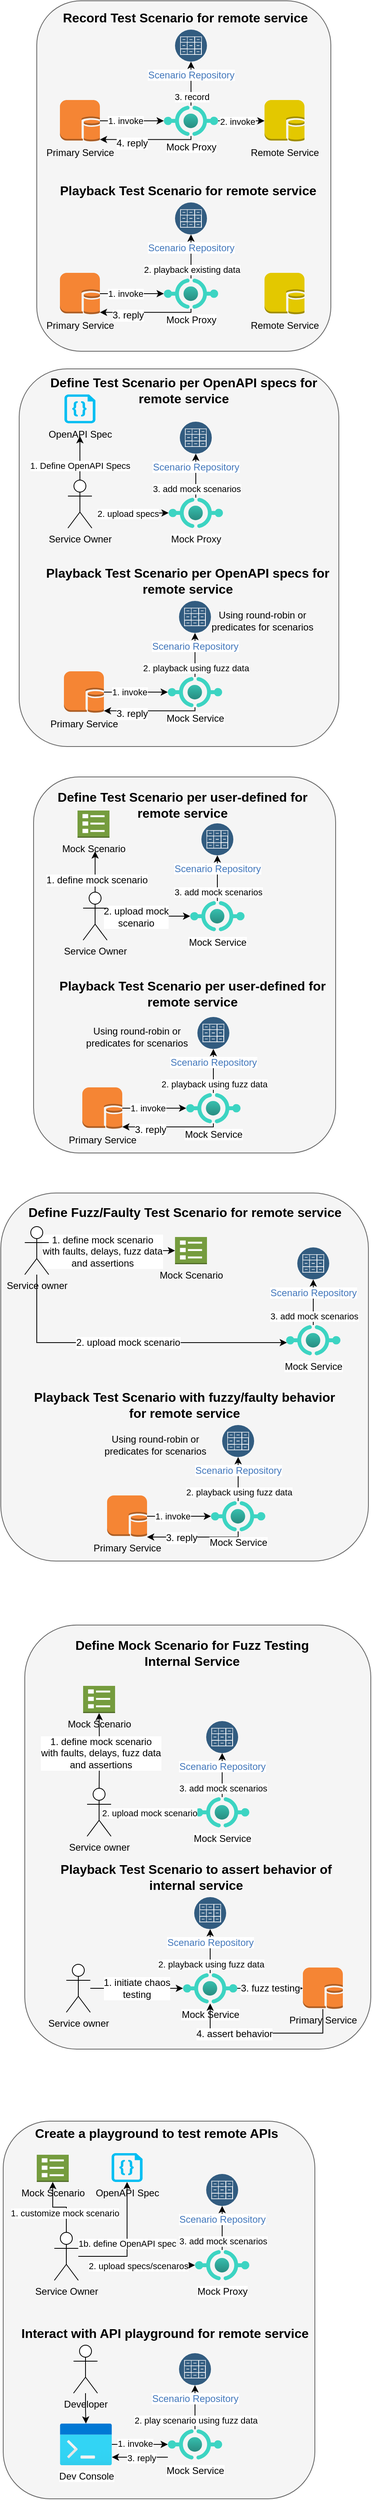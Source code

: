 <mxfile version="20.7.4" type="device" pages="2"><diagram id="E8mmepXdUBAv7jZcxMBD" name="Page-1"><mxGraphModel dx="1169" dy="1747" grid="1" gridSize="10" guides="1" tooltips="1" connect="1" arrows="1" fold="1" page="1" pageScale="1" pageWidth="850" pageHeight="1100" math="0" shadow="0"><root><mxCell id="0"/><mxCell id="1" parent="0"/><mxCell id="rdUyXDZNP-rp5ScRufTt-152" value="" style="rounded=1;whiteSpace=wrap;html=1;fontSize=12;fillColor=#f5f5f5;fontColor=#333333;strokeColor=#666666;" parent="1" vertex="1"><mxGeometry x="157" y="940" width="433" height="530" as="geometry"/></mxCell><mxCell id="rdUyXDZNP-rp5ScRufTt-151" value="" style="rounded=1;whiteSpace=wrap;html=1;fontSize=12;fillColor=#f5f5f5;fontColor=#333333;strokeColor=#666666;" parent="1" vertex="1"><mxGeometry x="127" y="400" width="460" height="460" as="geometry"/></mxCell><mxCell id="rdUyXDZNP-rp5ScRufTt-146" value="" style="rounded=1;whiteSpace=wrap;html=1;fontSize=12;fillColor=#f5f5f5;fontColor=#333333;strokeColor=#666666;" parent="1" vertex="1"><mxGeometry x="168" y="-120" width="378" height="470" as="geometry"/></mxCell><mxCell id="rdUyXDZNP-rp5ScRufTt-145" value="" style="rounded=1;whiteSpace=wrap;html=1;fontSize=12;fillColor=#f5f5f5;fontColor=#333333;strokeColor=#666666;" parent="1" vertex="1"><mxGeometry x="150" y="-630" width="400" height="472" as="geometry"/></mxCell><mxCell id="rdUyXDZNP-rp5ScRufTt-144" value="" style="rounded=1;whiteSpace=wrap;html=1;fontSize=12;fillColor=#f5f5f5;fontColor=#333333;strokeColor=#666666;" parent="1" vertex="1"><mxGeometry x="172" y="-1090" width="368" height="438" as="geometry"/></mxCell><mxCell id="rdUyXDZNP-rp5ScRufTt-11" style="edgeStyle=orthogonalEdgeStyle;rounded=0;orthogonalLoop=1;jettySize=auto;html=1;" parent="1" source="rdUyXDZNP-rp5ScRufTt-2" target="rdUyXDZNP-rp5ScRufTt-8" edge="1"><mxGeometry relative="1" as="geometry"/></mxCell><mxCell id="rdUyXDZNP-rp5ScRufTt-17" value="2. invoke" style="edgeLabel;html=1;align=center;verticalAlign=middle;resizable=0;points=[];" parent="rdUyXDZNP-rp5ScRufTt-11" vertex="1" connectable="0"><mxGeometry x="-0.192" y="-1" relative="1" as="geometry"><mxPoint as="offset"/></mxGeometry></mxCell><mxCell id="rdUyXDZNP-rp5ScRufTt-15" style="edgeStyle=orthogonalEdgeStyle;rounded=0;orthogonalLoop=1;jettySize=auto;html=1;" parent="1" source="rdUyXDZNP-rp5ScRufTt-2" target="rdUyXDZNP-rp5ScRufTt-12" edge="1"><mxGeometry relative="1" as="geometry"/></mxCell><mxCell id="rdUyXDZNP-rp5ScRufTt-18" value="3. record" style="edgeLabel;html=1;align=center;verticalAlign=middle;resizable=0;points=[];" parent="rdUyXDZNP-rp5ScRufTt-15" vertex="1" connectable="0"><mxGeometry x="-0.6" y="-1" relative="1" as="geometry"><mxPoint as="offset"/></mxGeometry></mxCell><mxCell id="rdUyXDZNP-rp5ScRufTt-35" style="edgeStyle=orthogonalEdgeStyle;rounded=0;orthogonalLoop=1;jettySize=auto;html=1;entryX=1;entryY=0.95;entryDx=0;entryDy=0;entryPerimeter=0;fontSize=16;" parent="1" source="rdUyXDZNP-rp5ScRufTt-2" target="rdUyXDZNP-rp5ScRufTt-4" edge="1"><mxGeometry relative="1" as="geometry"><Array as="points"><mxPoint x="365" y="-917"/></Array></mxGeometry></mxCell><mxCell id="rdUyXDZNP-rp5ScRufTt-37" value="4. reply" style="edgeLabel;html=1;align=center;verticalAlign=middle;resizable=0;points=[];fontSize=12;" parent="rdUyXDZNP-rp5ScRufTt-35" vertex="1" connectable="0"><mxGeometry x="0.324" y="4" relative="1" as="geometry"><mxPoint as="offset"/></mxGeometry></mxCell><mxCell id="rdUyXDZNP-rp5ScRufTt-2" value="Mock Proxy" style="aspect=fixed;html=1;points=[];align=center;image;fontSize=12;image=img/lib/azure2/other/API_Proxy.svg;" parent="1" vertex="1"><mxGeometry x="331" y="-959" width="68" height="38" as="geometry"/></mxCell><mxCell id="rdUyXDZNP-rp5ScRufTt-10" style="edgeStyle=orthogonalEdgeStyle;rounded=0;orthogonalLoop=1;jettySize=auto;html=1;" parent="1" source="rdUyXDZNP-rp5ScRufTt-4" target="rdUyXDZNP-rp5ScRufTt-2" edge="1"><mxGeometry relative="1" as="geometry"/></mxCell><mxCell id="rdUyXDZNP-rp5ScRufTt-16" value="1. invoke" style="edgeLabel;html=1;align=center;verticalAlign=middle;resizable=0;points=[];" parent="rdUyXDZNP-rp5ScRufTt-10" vertex="1" connectable="0"><mxGeometry x="-0.2" relative="1" as="geometry"><mxPoint as="offset"/></mxGeometry></mxCell><mxCell id="rdUyXDZNP-rp5ScRufTt-4" value="Primary Service" style="outlineConnect=0;dashed=0;verticalLabelPosition=bottom;verticalAlign=top;align=center;html=1;shape=mxgraph.aws3.db_on_instance;fillColor=#F58534;gradientColor=none;" parent="1" vertex="1"><mxGeometry x="201" y="-966" width="50" height="52" as="geometry"/></mxCell><mxCell id="rdUyXDZNP-rp5ScRufTt-8" value="Remote Service" style="outlineConnect=0;dashed=0;verticalLabelPosition=bottom;verticalAlign=top;align=center;html=1;shape=mxgraph.aws3.db_on_instance;fillColor=#e3c800;strokeColor=#B09500;fontColor=#000000;" parent="1" vertex="1"><mxGeometry x="457" y="-966" width="50" height="52" as="geometry"/></mxCell><mxCell id="rdUyXDZNP-rp5ScRufTt-12" value="Scenario Repository" style="aspect=fixed;perimeter=ellipsePerimeter;html=1;align=center;shadow=0;dashed=0;fontColor=#4277BB;labelBackgroundColor=#ffffff;fontSize=12;spacingTop=3;image;image=img/lib/ibm/data/file_repository.svg;" parent="1" vertex="1"><mxGeometry x="345" y="-1054" width="40" height="40" as="geometry"/></mxCell><mxCell id="rdUyXDZNP-rp5ScRufTt-19" value="&lt;b&gt;&lt;font style=&quot;font-size: 16px;&quot;&gt;Record Test Scenario for remote service&lt;/font&gt;&lt;/b&gt;" style="text;html=1;strokeColor=none;fillColor=none;align=center;verticalAlign=middle;whiteSpace=wrap;rounded=0;" parent="1" vertex="1"><mxGeometry x="203" y="-1084" width="310" height="30" as="geometry"/></mxCell><mxCell id="rdUyXDZNP-rp5ScRufTt-25" style="edgeStyle=orthogonalEdgeStyle;rounded=0;orthogonalLoop=1;jettySize=auto;html=1;" parent="1" source="rdUyXDZNP-rp5ScRufTt-27" target="rdUyXDZNP-rp5ScRufTt-32" edge="1"><mxGeometry relative="1" as="geometry"/></mxCell><mxCell id="rdUyXDZNP-rp5ScRufTt-26" value="2. playback existing data" style="edgeLabel;html=1;align=center;verticalAlign=middle;resizable=0;points=[];" parent="rdUyXDZNP-rp5ScRufTt-25" vertex="1" connectable="0"><mxGeometry x="-0.6" y="-1" relative="1" as="geometry"><mxPoint as="offset"/></mxGeometry></mxCell><mxCell id="rdUyXDZNP-rp5ScRufTt-38" style="edgeStyle=orthogonalEdgeStyle;rounded=0;orthogonalLoop=1;jettySize=auto;html=1;entryX=1;entryY=0.95;entryDx=0;entryDy=0;entryPerimeter=0;fontSize=12;" parent="1" source="rdUyXDZNP-rp5ScRufTt-27" target="rdUyXDZNP-rp5ScRufTt-30" edge="1"><mxGeometry relative="1" as="geometry"><Array as="points"><mxPoint x="365" y="-701"/></Array></mxGeometry></mxCell><mxCell id="rdUyXDZNP-rp5ScRufTt-39" value="3. reply" style="edgeLabel;html=1;align=center;verticalAlign=middle;resizable=0;points=[];fontSize=12;" parent="rdUyXDZNP-rp5ScRufTt-38" vertex="1" connectable="0"><mxGeometry x="0.409" y="3" relative="1" as="geometry"><mxPoint as="offset"/></mxGeometry></mxCell><mxCell id="rdUyXDZNP-rp5ScRufTt-27" value="Mock Proxy" style="aspect=fixed;html=1;points=[];align=center;image;fontSize=12;image=img/lib/azure2/other/API_Proxy.svg;" parent="1" vertex="1"><mxGeometry x="331" y="-743" width="68" height="38" as="geometry"/></mxCell><mxCell id="rdUyXDZNP-rp5ScRufTt-28" style="edgeStyle=orthogonalEdgeStyle;rounded=0;orthogonalLoop=1;jettySize=auto;html=1;" parent="1" source="rdUyXDZNP-rp5ScRufTt-30" target="rdUyXDZNP-rp5ScRufTt-27" edge="1"><mxGeometry relative="1" as="geometry"/></mxCell><mxCell id="rdUyXDZNP-rp5ScRufTt-29" value="1. invoke" style="edgeLabel;html=1;align=center;verticalAlign=middle;resizable=0;points=[];" parent="rdUyXDZNP-rp5ScRufTt-28" vertex="1" connectable="0"><mxGeometry x="-0.2" relative="1" as="geometry"><mxPoint as="offset"/></mxGeometry></mxCell><mxCell id="rdUyXDZNP-rp5ScRufTt-30" value="Primary Service" style="outlineConnect=0;dashed=0;verticalLabelPosition=bottom;verticalAlign=top;align=center;html=1;shape=mxgraph.aws3.db_on_instance;fillColor=#F58534;gradientColor=none;" parent="1" vertex="1"><mxGeometry x="201" y="-750" width="50" height="52" as="geometry"/></mxCell><mxCell id="rdUyXDZNP-rp5ScRufTt-31" value="Remote Service" style="outlineConnect=0;dashed=0;verticalLabelPosition=bottom;verticalAlign=top;align=center;html=1;shape=mxgraph.aws3.db_on_instance;fillColor=#e3c800;strokeColor=#B09500;fontColor=#000000;" parent="1" vertex="1"><mxGeometry x="457" y="-750" width="50" height="52" as="geometry"/></mxCell><mxCell id="rdUyXDZNP-rp5ScRufTt-32" value="Scenario Repository" style="aspect=fixed;perimeter=ellipsePerimeter;html=1;align=center;shadow=0;dashed=0;fontColor=#4277BB;labelBackgroundColor=#ffffff;fontSize=12;spacingTop=3;image;image=img/lib/ibm/data/file_repository.svg;" parent="1" vertex="1"><mxGeometry x="345" y="-838" width="40" height="40" as="geometry"/></mxCell><mxCell id="rdUyXDZNP-rp5ScRufTt-33" value="&lt;b&gt;&lt;font style=&quot;font-size: 16px;&quot;&gt;Playback Test Scenario for remote service&lt;br&gt;&lt;/font&gt;&lt;/b&gt;" style="text;html=1;strokeColor=none;fillColor=none;align=center;verticalAlign=middle;whiteSpace=wrap;rounded=0;" parent="1" vertex="1"><mxGeometry x="196.5" y="-868" width="329" height="30" as="geometry"/></mxCell><mxCell id="rdUyXDZNP-rp5ScRufTt-34" value="" style="shape=image;html=1;verticalAlign=top;verticalLabelPosition=bottom;labelBackgroundColor=#ffffff;imageAspect=0;aspect=fixed;image=https://cdn1.iconfinder.com/data/icons/systemui/21/cloud_disconnect-128.png;fontSize=16;" parent="1" vertex="1"><mxGeometry x="406" y="-745" width="40" height="40" as="geometry"/></mxCell><mxCell id="rdUyXDZNP-rp5ScRufTt-42" style="edgeStyle=orthogonalEdgeStyle;rounded=0;orthogonalLoop=1;jettySize=auto;html=1;" parent="1" source="rdUyXDZNP-rp5ScRufTt-46" target="rdUyXDZNP-rp5ScRufTt-51" edge="1"><mxGeometry relative="1" as="geometry"/></mxCell><mxCell id="rdUyXDZNP-rp5ScRufTt-43" value="3. add mock scenarios" style="edgeLabel;html=1;align=center;verticalAlign=middle;resizable=0;points=[];" parent="rdUyXDZNP-rp5ScRufTt-42" vertex="1" connectable="0"><mxGeometry x="-0.6" y="-1" relative="1" as="geometry"><mxPoint as="offset"/></mxGeometry></mxCell><mxCell id="rdUyXDZNP-rp5ScRufTt-46" value="Mock Proxy" style="aspect=fixed;html=1;points=[];align=center;image;fontSize=12;image=img/lib/azure2/other/API_Proxy.svg;" parent="1" vertex="1"><mxGeometry x="337" y="-469" width="68" height="38" as="geometry"/></mxCell><mxCell id="rdUyXDZNP-rp5ScRufTt-47" style="edgeStyle=orthogonalEdgeStyle;rounded=0;orthogonalLoop=1;jettySize=auto;html=1;" parent="1" target="rdUyXDZNP-rp5ScRufTt-46" edge="1"><mxGeometry relative="1" as="geometry"><mxPoint x="251" y="-450" as="sourcePoint"/></mxGeometry></mxCell><mxCell id="rdUyXDZNP-rp5ScRufTt-48" value="2. upload specs" style="edgeLabel;html=1;align=center;verticalAlign=middle;resizable=0;points=[];" parent="rdUyXDZNP-rp5ScRufTt-47" vertex="1" connectable="0"><mxGeometry x="-0.2" relative="1" as="geometry"><mxPoint as="offset"/></mxGeometry></mxCell><mxCell id="rdUyXDZNP-rp5ScRufTt-51" value="Scenario Repository" style="aspect=fixed;perimeter=ellipsePerimeter;html=1;align=center;shadow=0;dashed=0;fontColor=#4277BB;labelBackgroundColor=#ffffff;fontSize=12;spacingTop=3;image;image=img/lib/ibm/data/file_repository.svg;" parent="1" vertex="1"><mxGeometry x="351" y="-564" width="40" height="40" as="geometry"/></mxCell><mxCell id="rdUyXDZNP-rp5ScRufTt-52" value="&lt;b&gt;&lt;font style=&quot;font-size: 16px;&quot;&gt;Define Test Scenario per OpenAPI specs for remote service&lt;br&gt;&lt;/font&gt;&lt;/b&gt;" style="text;html=1;strokeColor=none;fillColor=none;align=center;verticalAlign=middle;whiteSpace=wrap;rounded=0;" parent="1" vertex="1"><mxGeometry x="183" y="-618" width="346" height="30" as="geometry"/></mxCell><mxCell id="rdUyXDZNP-rp5ScRufTt-53" style="edgeStyle=orthogonalEdgeStyle;rounded=0;orthogonalLoop=1;jettySize=auto;html=1;" parent="1" source="rdUyXDZNP-rp5ScRufTt-57" target="rdUyXDZNP-rp5ScRufTt-62" edge="1"><mxGeometry relative="1" as="geometry"/></mxCell><mxCell id="rdUyXDZNP-rp5ScRufTt-54" value="2. playback using fuzz data" style="edgeLabel;html=1;align=center;verticalAlign=middle;resizable=0;points=[];" parent="rdUyXDZNP-rp5ScRufTt-53" vertex="1" connectable="0"><mxGeometry x="-0.6" y="-1" relative="1" as="geometry"><mxPoint as="offset"/></mxGeometry></mxCell><mxCell id="rdUyXDZNP-rp5ScRufTt-55" style="edgeStyle=orthogonalEdgeStyle;rounded=0;orthogonalLoop=1;jettySize=auto;html=1;entryX=1;entryY=0.95;entryDx=0;entryDy=0;entryPerimeter=0;fontSize=12;" parent="1" source="rdUyXDZNP-rp5ScRufTt-57" target="rdUyXDZNP-rp5ScRufTt-60" edge="1"><mxGeometry relative="1" as="geometry"><Array as="points"><mxPoint x="370" y="-203"/></Array></mxGeometry></mxCell><mxCell id="rdUyXDZNP-rp5ScRufTt-56" value="3. reply" style="edgeLabel;html=1;align=center;verticalAlign=middle;resizable=0;points=[];fontSize=12;" parent="rdUyXDZNP-rp5ScRufTt-55" vertex="1" connectable="0"><mxGeometry x="0.409" y="3" relative="1" as="geometry"><mxPoint as="offset"/></mxGeometry></mxCell><mxCell id="rdUyXDZNP-rp5ScRufTt-57" value="Mock Service" style="aspect=fixed;html=1;points=[];align=center;image;fontSize=12;image=img/lib/azure2/other/API_Proxy.svg;" parent="1" vertex="1"><mxGeometry x="336" y="-245" width="68" height="38" as="geometry"/></mxCell><mxCell id="rdUyXDZNP-rp5ScRufTt-58" style="edgeStyle=orthogonalEdgeStyle;rounded=0;orthogonalLoop=1;jettySize=auto;html=1;" parent="1" source="rdUyXDZNP-rp5ScRufTt-60" target="rdUyXDZNP-rp5ScRufTt-57" edge="1"><mxGeometry relative="1" as="geometry"/></mxCell><mxCell id="rdUyXDZNP-rp5ScRufTt-59" value="1. invoke" style="edgeLabel;html=1;align=center;verticalAlign=middle;resizable=0;points=[];" parent="rdUyXDZNP-rp5ScRufTt-58" vertex="1" connectable="0"><mxGeometry x="-0.2" relative="1" as="geometry"><mxPoint as="offset"/></mxGeometry></mxCell><mxCell id="rdUyXDZNP-rp5ScRufTt-60" value="Primary Service" style="outlineConnect=0;dashed=0;verticalLabelPosition=bottom;verticalAlign=top;align=center;html=1;shape=mxgraph.aws3.db_on_instance;fillColor=#F58534;gradientColor=none;" parent="1" vertex="1"><mxGeometry x="206" y="-252" width="50" height="52" as="geometry"/></mxCell><mxCell id="rdUyXDZNP-rp5ScRufTt-62" value="Scenario Repository" style="aspect=fixed;perimeter=ellipsePerimeter;html=1;align=center;shadow=0;dashed=0;fontColor=#4277BB;labelBackgroundColor=#ffffff;fontSize=12;spacingTop=3;image;image=img/lib/ibm/data/file_repository.svg;" parent="1" vertex="1"><mxGeometry x="350" y="-340" width="40" height="40" as="geometry"/></mxCell><mxCell id="rdUyXDZNP-rp5ScRufTt-63" value="&lt;div&gt;&lt;b&gt;&lt;font style=&quot;font-size: 16px;&quot;&gt;Playback Test Scenario per OpenAPI specs for remote service&lt;br&gt;&lt;/font&gt;&lt;/b&gt;&lt;/div&gt;" style="text;html=1;strokeColor=none;fillColor=none;align=center;verticalAlign=middle;whiteSpace=wrap;rounded=0;" parent="1" vertex="1"><mxGeometry x="180" y="-380" width="362" height="30" as="geometry"/></mxCell><mxCell id="rdUyXDZNP-rp5ScRufTt-65" value="Using round-robin or predicates for scenarios" style="text;html=1;strokeColor=none;fillColor=none;align=center;verticalAlign=middle;whiteSpace=wrap;rounded=0;fontSize=12;" parent="1" vertex="1"><mxGeometry x="387" y="-330" width="135" height="30" as="geometry"/></mxCell><mxCell id="rdUyXDZNP-rp5ScRufTt-66" style="edgeStyle=orthogonalEdgeStyle;rounded=0;orthogonalLoop=1;jettySize=auto;html=1;" parent="1" source="rdUyXDZNP-rp5ScRufTt-68" target="rdUyXDZNP-rp5ScRufTt-72" edge="1"><mxGeometry relative="1" as="geometry"/></mxCell><mxCell id="rdUyXDZNP-rp5ScRufTt-67" value="3. add mock scenarios" style="edgeLabel;html=1;align=center;verticalAlign=middle;resizable=0;points=[];" parent="rdUyXDZNP-rp5ScRufTt-66" vertex="1" connectable="0"><mxGeometry x="-0.6" y="-1" relative="1" as="geometry"><mxPoint as="offset"/></mxGeometry></mxCell><mxCell id="rdUyXDZNP-rp5ScRufTt-68" value="Mock Service" style="aspect=fixed;html=1;points=[];align=center;image;fontSize=12;image=img/lib/azure2/other/API_Proxy.svg;" parent="1" vertex="1"><mxGeometry x="364" y="35" width="68" height="38" as="geometry"/></mxCell><mxCell id="rdUyXDZNP-rp5ScRufTt-86" style="edgeStyle=orthogonalEdgeStyle;rounded=0;orthogonalLoop=1;jettySize=auto;html=1;entryX=0.5;entryY=1;entryDx=0;entryDy=0;entryPerimeter=0;fontSize=12;" parent="1" edge="1"><mxGeometry relative="1" as="geometry"><mxPoint x="245" y="28" as="sourcePoint"/><mxPoint x="245" y="-27" as="targetPoint"/></mxGeometry></mxCell><mxCell id="rdUyXDZNP-rp5ScRufTt-87" value="1. define mock scenario" style="edgeLabel;html=1;align=center;verticalAlign=middle;resizable=0;points=[];fontSize=12;" parent="rdUyXDZNP-rp5ScRufTt-86" vertex="1" connectable="0"><mxGeometry x="-0.294" y="-2" relative="1" as="geometry"><mxPoint as="offset"/></mxGeometry></mxCell><mxCell id="rdUyXDZNP-rp5ScRufTt-72" value="Scenario Repository" style="aspect=fixed;perimeter=ellipsePerimeter;html=1;align=center;shadow=0;dashed=0;fontColor=#4277BB;labelBackgroundColor=#ffffff;fontSize=12;spacingTop=3;image;image=img/lib/ibm/data/file_repository.svg;" parent="1" vertex="1"><mxGeometry x="378" y="-62" width="40" height="40" as="geometry"/></mxCell><mxCell id="rdUyXDZNP-rp5ScRufTt-73" value="&lt;b&gt;&lt;font style=&quot;font-size: 16px;&quot;&gt;Define Test Scenario per user-defined for remote service&lt;br&gt;&lt;/font&gt;&lt;/b&gt;" style="text;html=1;strokeColor=none;fillColor=none;align=center;verticalAlign=middle;whiteSpace=wrap;rounded=0;" parent="1" vertex="1"><mxGeometry x="189" y="-100" width="331" height="30" as="geometry"/></mxCell><mxCell id="rdUyXDZNP-rp5ScRufTt-74" style="edgeStyle=orthogonalEdgeStyle;rounded=0;orthogonalLoop=1;jettySize=auto;html=1;" parent="1" source="rdUyXDZNP-rp5ScRufTt-78" target="rdUyXDZNP-rp5ScRufTt-82" edge="1"><mxGeometry relative="1" as="geometry"/></mxCell><mxCell id="rdUyXDZNP-rp5ScRufTt-75" value="2. playback using fuzz data" style="edgeLabel;html=1;align=center;verticalAlign=middle;resizable=0;points=[];" parent="rdUyXDZNP-rp5ScRufTt-74" vertex="1" connectable="0"><mxGeometry x="-0.6" y="-1" relative="1" as="geometry"><mxPoint as="offset"/></mxGeometry></mxCell><mxCell id="rdUyXDZNP-rp5ScRufTt-76" style="edgeStyle=orthogonalEdgeStyle;rounded=0;orthogonalLoop=1;jettySize=auto;html=1;entryX=1;entryY=0.95;entryDx=0;entryDy=0;entryPerimeter=0;fontSize=12;" parent="1" source="rdUyXDZNP-rp5ScRufTt-78" target="rdUyXDZNP-rp5ScRufTt-81" edge="1"><mxGeometry relative="1" as="geometry"><Array as="points"><mxPoint x="393" y="317"/></Array></mxGeometry></mxCell><mxCell id="rdUyXDZNP-rp5ScRufTt-77" value="3. reply" style="edgeLabel;html=1;align=center;verticalAlign=middle;resizable=0;points=[];fontSize=12;" parent="rdUyXDZNP-rp5ScRufTt-76" vertex="1" connectable="0"><mxGeometry x="0.409" y="3" relative="1" as="geometry"><mxPoint as="offset"/></mxGeometry></mxCell><mxCell id="rdUyXDZNP-rp5ScRufTt-78" value="Mock Service" style="aspect=fixed;html=1;points=[];align=center;image;fontSize=12;image=img/lib/azure2/other/API_Proxy.svg;" parent="1" vertex="1"><mxGeometry x="359" y="275" width="68" height="38" as="geometry"/></mxCell><mxCell id="rdUyXDZNP-rp5ScRufTt-79" style="edgeStyle=orthogonalEdgeStyle;rounded=0;orthogonalLoop=1;jettySize=auto;html=1;" parent="1" source="rdUyXDZNP-rp5ScRufTt-81" target="rdUyXDZNP-rp5ScRufTt-78" edge="1"><mxGeometry relative="1" as="geometry"/></mxCell><mxCell id="rdUyXDZNP-rp5ScRufTt-80" value="1. invoke" style="edgeLabel;html=1;align=center;verticalAlign=middle;resizable=0;points=[];" parent="rdUyXDZNP-rp5ScRufTt-79" vertex="1" connectable="0"><mxGeometry x="-0.2" relative="1" as="geometry"><mxPoint as="offset"/></mxGeometry></mxCell><mxCell id="rdUyXDZNP-rp5ScRufTt-81" value="Primary Service" style="outlineConnect=0;dashed=0;verticalLabelPosition=bottom;verticalAlign=top;align=center;html=1;shape=mxgraph.aws3.db_on_instance;fillColor=#F58534;gradientColor=none;" parent="1" vertex="1"><mxGeometry x="229" y="268" width="50" height="52" as="geometry"/></mxCell><mxCell id="rdUyXDZNP-rp5ScRufTt-82" value="Scenario Repository" style="aspect=fixed;perimeter=ellipsePerimeter;html=1;align=center;shadow=0;dashed=0;fontColor=#4277BB;labelBackgroundColor=#ffffff;fontSize=12;spacingTop=3;image;image=img/lib/ibm/data/file_repository.svg;" parent="1" vertex="1"><mxGeometry x="373" y="180" width="40" height="40" as="geometry"/></mxCell><mxCell id="rdUyXDZNP-rp5ScRufTt-83" value="&lt;div&gt;&lt;b&gt;&lt;font style=&quot;font-size: 16px;&quot;&gt;Playback Test Scenario per user-defined for remote service&lt;br&gt;&lt;/font&gt;&lt;/b&gt;&lt;/div&gt;" style="text;html=1;strokeColor=none;fillColor=none;align=center;verticalAlign=middle;whiteSpace=wrap;rounded=0;" parent="1" vertex="1"><mxGeometry x="194" y="136" width="346" height="30" as="geometry"/></mxCell><mxCell id="rdUyXDZNP-rp5ScRufTt-84" value="Using round-robin or predicates for scenarios" style="text;html=1;strokeColor=none;fillColor=none;align=center;verticalAlign=middle;whiteSpace=wrap;rounded=0;fontSize=12;" parent="1" vertex="1"><mxGeometry x="230" y="190" width="135" height="30" as="geometry"/></mxCell><mxCell id="rdUyXDZNP-rp5ScRufTt-88" style="edgeStyle=orthogonalEdgeStyle;rounded=0;orthogonalLoop=1;jettySize=auto;html=1;" parent="1" source="rdUyXDZNP-rp5ScRufTt-90" target="rdUyXDZNP-rp5ScRufTt-96" edge="1"><mxGeometry relative="1" as="geometry"/></mxCell><mxCell id="rdUyXDZNP-rp5ScRufTt-89" value="3. add mock scenarios" style="edgeLabel;html=1;align=center;verticalAlign=middle;resizable=0;points=[];" parent="rdUyXDZNP-rp5ScRufTt-88" vertex="1" connectable="0"><mxGeometry x="-0.6" y="-1" relative="1" as="geometry"><mxPoint as="offset"/></mxGeometry></mxCell><mxCell id="rdUyXDZNP-rp5ScRufTt-90" value="Mock Service" style="aspect=fixed;html=1;points=[];align=center;image;fontSize=12;image=img/lib/azure2/other/API_Proxy.svg;" parent="1" vertex="1"><mxGeometry x="484" y="565" width="68" height="38" as="geometry"/></mxCell><mxCell id="rdUyXDZNP-rp5ScRufTt-96" value="Scenario Repository" style="aspect=fixed;perimeter=ellipsePerimeter;html=1;align=center;shadow=0;dashed=0;fontColor=#4277BB;labelBackgroundColor=#ffffff;fontSize=12;spacingTop=3;image;image=img/lib/ibm/data/file_repository.svg;" parent="1" vertex="1"><mxGeometry x="498" y="468" width="40" height="40" as="geometry"/></mxCell><mxCell id="rdUyXDZNP-rp5ScRufTt-97" value="&lt;b&gt;&lt;font style=&quot;font-size: 16px;&quot;&gt;Define Fuzz/Faulty Test Scenario for remote service&lt;br&gt;&lt;/font&gt;&lt;/b&gt;" style="text;html=1;strokeColor=none;fillColor=none;align=center;verticalAlign=middle;whiteSpace=wrap;rounded=0;" parent="1" vertex="1"><mxGeometry x="145.5" y="409" width="423" height="30" as="geometry"/></mxCell><mxCell id="rdUyXDZNP-rp5ScRufTt-98" style="edgeStyle=orthogonalEdgeStyle;rounded=0;orthogonalLoop=1;jettySize=auto;html=1;" parent="1" source="rdUyXDZNP-rp5ScRufTt-102" target="rdUyXDZNP-rp5ScRufTt-106" edge="1"><mxGeometry relative="1" as="geometry"/></mxCell><mxCell id="rdUyXDZNP-rp5ScRufTt-99" value="2. playback using fuzz data" style="edgeLabel;html=1;align=center;verticalAlign=middle;resizable=0;points=[];" parent="rdUyXDZNP-rp5ScRufTt-98" vertex="1" connectable="0"><mxGeometry x="-0.6" y="-1" relative="1" as="geometry"><mxPoint as="offset"/></mxGeometry></mxCell><mxCell id="rdUyXDZNP-rp5ScRufTt-157" style="edgeStyle=orthogonalEdgeStyle;rounded=0;orthogonalLoop=1;jettySize=auto;html=1;fontSize=12;" parent="1" source="rdUyXDZNP-rp5ScRufTt-102" target="rdUyXDZNP-rp5ScRufTt-105" edge="1"><mxGeometry relative="1" as="geometry"><Array as="points"><mxPoint x="424" y="830"/></Array></mxGeometry></mxCell><mxCell id="rdUyXDZNP-rp5ScRufTt-158" value="3. reply" style="edgeLabel;html=1;align=center;verticalAlign=middle;resizable=0;points=[];fontSize=12;" parent="rdUyXDZNP-rp5ScRufTt-157" vertex="1" connectable="0"><mxGeometry x="0.289" y="1" relative="1" as="geometry"><mxPoint as="offset"/></mxGeometry></mxCell><mxCell id="rdUyXDZNP-rp5ScRufTt-102" value="Mock Service" style="aspect=fixed;html=1;points=[];align=center;image;fontSize=12;image=img/lib/azure2/other/API_Proxy.svg;" parent="1" vertex="1"><mxGeometry x="390" y="785" width="68" height="38" as="geometry"/></mxCell><mxCell id="rdUyXDZNP-rp5ScRufTt-103" style="edgeStyle=orthogonalEdgeStyle;rounded=0;orthogonalLoop=1;jettySize=auto;html=1;" parent="1" source="rdUyXDZNP-rp5ScRufTt-105" target="rdUyXDZNP-rp5ScRufTt-102" edge="1"><mxGeometry relative="1" as="geometry"/></mxCell><mxCell id="rdUyXDZNP-rp5ScRufTt-104" value="1. invoke" style="edgeLabel;html=1;align=center;verticalAlign=middle;resizable=0;points=[];" parent="rdUyXDZNP-rp5ScRufTt-103" vertex="1" connectable="0"><mxGeometry x="-0.2" relative="1" as="geometry"><mxPoint as="offset"/></mxGeometry></mxCell><mxCell id="rdUyXDZNP-rp5ScRufTt-105" value="Primary Service" style="outlineConnect=0;dashed=0;verticalLabelPosition=bottom;verticalAlign=top;align=center;html=1;shape=mxgraph.aws3.db_on_instance;fillColor=#F58534;gradientColor=none;" parent="1" vertex="1"><mxGeometry x="260" y="778" width="50" height="52" as="geometry"/></mxCell><mxCell id="rdUyXDZNP-rp5ScRufTt-106" value="Scenario Repository" style="aspect=fixed;perimeter=ellipsePerimeter;html=1;align=center;shadow=0;dashed=0;fontColor=#4277BB;labelBackgroundColor=#ffffff;fontSize=12;spacingTop=3;image;image=img/lib/ibm/data/file_repository.svg;" parent="1" vertex="1"><mxGeometry x="404" y="690" width="40" height="40" as="geometry"/></mxCell><mxCell id="rdUyXDZNP-rp5ScRufTt-107" value="&lt;div&gt;&lt;b&gt;&lt;font style=&quot;font-size: 16px;&quot;&gt;Playback Test Scenario with fuzzy/faulty behavior&lt;br&gt;for remote service&lt;br&gt;&lt;/font&gt;&lt;/b&gt;&lt;/div&gt;" style="text;html=1;strokeColor=none;fillColor=none;align=center;verticalAlign=middle;whiteSpace=wrap;rounded=0;" parent="1" vertex="1"><mxGeometry x="126" y="650" width="462" height="30" as="geometry"/></mxCell><mxCell id="rdUyXDZNP-rp5ScRufTt-108" value="Using round-robin or predicates for scenarios" style="text;html=1;strokeColor=none;fillColor=none;align=center;verticalAlign=middle;whiteSpace=wrap;rounded=0;fontSize=12;" parent="1" vertex="1"><mxGeometry x="253" y="700" width="135" height="30" as="geometry"/></mxCell><mxCell id="rdUyXDZNP-rp5ScRufTt-109" value="Mock Scenario" style="outlineConnect=0;dashed=0;verticalLabelPosition=bottom;verticalAlign=top;align=center;html=1;shape=mxgraph.aws3.template;fillColor=#759C3E;gradientColor=none;fontSize=12;" parent="1" vertex="1"><mxGeometry x="345" y="455" width="40" height="34" as="geometry"/></mxCell><mxCell id="rdUyXDZNP-rp5ScRufTt-112" style="edgeStyle=orthogonalEdgeStyle;rounded=0;orthogonalLoop=1;jettySize=auto;html=1;" parent="1" source="rdUyXDZNP-rp5ScRufTt-116" target="rdUyXDZNP-rp5ScRufTt-121" edge="1"><mxGeometry relative="1" as="geometry"/></mxCell><mxCell id="rdUyXDZNP-rp5ScRufTt-113" value="3. add mock scenarios" style="edgeLabel;html=1;align=center;verticalAlign=middle;resizable=0;points=[];" parent="rdUyXDZNP-rp5ScRufTt-112" vertex="1" connectable="0"><mxGeometry x="-0.6" y="-1" relative="1" as="geometry"><mxPoint as="offset"/></mxGeometry></mxCell><mxCell id="rdUyXDZNP-rp5ScRufTt-116" value="Mock Service" style="aspect=fixed;html=1;points=[];align=center;image;fontSize=12;image=img/lib/azure2/other/API_Proxy.svg;" parent="1" vertex="1"><mxGeometry x="370" y="1155" width="68" height="38" as="geometry"/></mxCell><mxCell id="rdUyXDZNP-rp5ScRufTt-117" style="edgeStyle=orthogonalEdgeStyle;rounded=0;orthogonalLoop=1;jettySize=auto;html=1;" parent="1" target="rdUyXDZNP-rp5ScRufTt-116" edge="1"><mxGeometry relative="1" as="geometry"><mxPoint x="275" y="1174" as="sourcePoint"/></mxGeometry></mxCell><mxCell id="rdUyXDZNP-rp5ScRufTt-118" value="2. upload mock scenario" style="edgeLabel;html=1;align=center;verticalAlign=middle;resizable=0;points=[];" parent="rdUyXDZNP-rp5ScRufTt-117" vertex="1" connectable="0"><mxGeometry x="-0.2" relative="1" as="geometry"><mxPoint as="offset"/></mxGeometry></mxCell><mxCell id="rdUyXDZNP-rp5ScRufTt-137" style="edgeStyle=orthogonalEdgeStyle;rounded=0;orthogonalLoop=1;jettySize=auto;html=1;entryX=0.5;entryY=1;entryDx=0;entryDy=0;entryPerimeter=0;fontSize=12;" parent="1" target="rdUyXDZNP-rp5ScRufTt-136" edge="1"><mxGeometry relative="1" as="geometry"><mxPoint x="250" y="1148" as="sourcePoint"/></mxGeometry></mxCell><mxCell id="rdUyXDZNP-rp5ScRufTt-121" value="Scenario Repository" style="aspect=fixed;perimeter=ellipsePerimeter;html=1;align=center;shadow=0;dashed=0;fontColor=#4277BB;labelBackgroundColor=#ffffff;fontSize=12;spacingTop=3;image;image=img/lib/ibm/data/file_repository.svg;" parent="1" vertex="1"><mxGeometry x="384" y="1060" width="40" height="40" as="geometry"/></mxCell><mxCell id="rdUyXDZNP-rp5ScRufTt-122" value="&lt;b&gt;&lt;font style=&quot;font-size: 16px;&quot;&gt;Define Mock Scenario for Fuzz Testing Internal Service&lt;/font&gt;&lt;/b&gt;" style="text;html=1;strokeColor=none;fillColor=none;align=center;verticalAlign=middle;whiteSpace=wrap;rounded=0;" parent="1" vertex="1"><mxGeometry x="214.5" y="960" width="303" height="30" as="geometry"/></mxCell><mxCell id="rdUyXDZNP-rp5ScRufTt-123" style="edgeStyle=orthogonalEdgeStyle;rounded=0;orthogonalLoop=1;jettySize=auto;html=1;" parent="1" source="rdUyXDZNP-rp5ScRufTt-127" target="rdUyXDZNP-rp5ScRufTt-132" edge="1"><mxGeometry relative="1" as="geometry"/></mxCell><mxCell id="rdUyXDZNP-rp5ScRufTt-124" value="2. playback using fuzz data" style="edgeLabel;html=1;align=center;verticalAlign=middle;resizable=0;points=[];" parent="rdUyXDZNP-rp5ScRufTt-123" vertex="1" connectable="0"><mxGeometry x="-0.6" y="-1" relative="1" as="geometry"><mxPoint as="offset"/></mxGeometry></mxCell><mxCell id="rdUyXDZNP-rp5ScRufTt-163" value="3. fuzz testing" style="edgeStyle=orthogonalEdgeStyle;rounded=0;orthogonalLoop=1;jettySize=auto;html=1;fontSize=12;" parent="1" source="rdUyXDZNP-rp5ScRufTt-127" target="rdUyXDZNP-rp5ScRufTt-130" edge="1"><mxGeometry relative="1" as="geometry"/></mxCell><mxCell id="rdUyXDZNP-rp5ScRufTt-127" value="Mock Service" style="aspect=fixed;html=1;points=[];align=center;image;fontSize=12;image=img/lib/azure2/other/API_Proxy.svg;" parent="1" vertex="1"><mxGeometry x="355" y="1375" width="68" height="38" as="geometry"/></mxCell><mxCell id="rdUyXDZNP-rp5ScRufTt-169" style="edgeStyle=orthogonalEdgeStyle;rounded=0;orthogonalLoop=1;jettySize=auto;html=1;fontSize=12;" parent="1" source="rdUyXDZNP-rp5ScRufTt-130" target="rdUyXDZNP-rp5ScRufTt-127" edge="1"><mxGeometry relative="1" as="geometry"><Array as="points"><mxPoint x="530" y="1450"/><mxPoint x="389" y="1450"/></Array></mxGeometry></mxCell><mxCell id="rdUyXDZNP-rp5ScRufTt-170" value="4. assert behavior" style="edgeLabel;html=1;align=center;verticalAlign=middle;resizable=0;points=[];fontSize=12;" parent="rdUyXDZNP-rp5ScRufTt-169" vertex="1" connectable="0"><mxGeometry x="0.356" y="1" relative="1" as="geometry"><mxPoint as="offset"/></mxGeometry></mxCell><mxCell id="rdUyXDZNP-rp5ScRufTt-130" value="Primary Service" style="outlineConnect=0;dashed=0;verticalLabelPosition=bottom;verticalAlign=top;align=center;html=1;shape=mxgraph.aws3.db_on_instance;fillColor=#F58534;gradientColor=none;" parent="1" vertex="1"><mxGeometry x="505" y="1368" width="50" height="52" as="geometry"/></mxCell><mxCell id="rdUyXDZNP-rp5ScRufTt-132" value="Scenario Repository" style="aspect=fixed;perimeter=ellipsePerimeter;html=1;align=center;shadow=0;dashed=0;fontColor=#4277BB;labelBackgroundColor=#ffffff;fontSize=12;spacingTop=3;image;image=img/lib/ibm/data/file_repository.svg;" parent="1" vertex="1"><mxGeometry x="369" y="1280" width="40" height="40" as="geometry"/></mxCell><mxCell id="rdUyXDZNP-rp5ScRufTt-133" value="&lt;b&gt;&lt;font style=&quot;font-size: 16px;&quot;&gt;Playback Test Scenario to assert behavior of internal service&lt;br&gt;&lt;/font&gt;&lt;/b&gt;" style="text;html=1;strokeColor=none;fillColor=none;align=center;verticalAlign=middle;whiteSpace=wrap;rounded=0;" parent="1" vertex="1"><mxGeometry x="192.5" y="1240" width="357" height="30" as="geometry"/></mxCell><mxCell id="rdUyXDZNP-rp5ScRufTt-135" value="1. define mock scenario&lt;br&gt;with faults, delays, fuzz data&lt;br&gt;and assertions" style="edgeLabel;html=1;align=center;verticalAlign=middle;resizable=0;points=[];fontSize=12;" parent="1" vertex="1" connectable="0"><mxGeometry x="252" y="1100" as="geometry"/></mxCell><mxCell id="rdUyXDZNP-rp5ScRufTt-136" value="Mock Scenario" style="outlineConnect=0;dashed=0;verticalLabelPosition=bottom;verticalAlign=top;align=center;html=1;shape=mxgraph.aws3.template;fillColor=#759C3E;gradientColor=none;fontSize=12;" parent="1" vertex="1"><mxGeometry x="230" y="1016" width="40" height="34" as="geometry"/></mxCell><mxCell id="rdUyXDZNP-rp5ScRufTt-139" style="edgeStyle=orthogonalEdgeStyle;rounded=0;orthogonalLoop=1;jettySize=auto;html=1;fontSize=12;" parent="1" source="rdUyXDZNP-rp5ScRufTt-138" target="rdUyXDZNP-rp5ScRufTt-109" edge="1"><mxGeometry relative="1" as="geometry"/></mxCell><mxCell id="rdUyXDZNP-rp5ScRufTt-140" value="1. define mock scenario&lt;br&gt;with faults, delays, fuzz data&lt;br&gt;and assertions" style="edgeLabel;html=1;align=center;verticalAlign=middle;resizable=0;points=[];fontSize=12;" parent="rdUyXDZNP-rp5ScRufTt-139" vertex="1" connectable="0"><mxGeometry x="-0.154" y="-1" relative="1" as="geometry"><mxPoint as="offset"/></mxGeometry></mxCell><mxCell id="rdUyXDZNP-rp5ScRufTt-153" value="2. upload mock scenario" style="edgeStyle=orthogonalEdgeStyle;rounded=0;orthogonalLoop=1;jettySize=auto;html=1;entryX=0.015;entryY=0.579;entryDx=0;entryDy=0;entryPerimeter=0;fontSize=12;" parent="1" source="rdUyXDZNP-rp5ScRufTt-138" target="rdUyXDZNP-rp5ScRufTt-90" edge="1"><mxGeometry relative="1" as="geometry"><Array as="points"><mxPoint x="172" y="587"/></Array></mxGeometry></mxCell><mxCell id="rdUyXDZNP-rp5ScRufTt-138" value="Service owner" style="shape=umlActor;verticalLabelPosition=bottom;verticalAlign=top;html=1;outlineConnect=0;fontSize=12;" parent="1" vertex="1"><mxGeometry x="157" y="442" width="30" height="60" as="geometry"/></mxCell><mxCell id="RhjLWy3PljpVa0iQRqan-50" style="edgeStyle=orthogonalEdgeStyle;rounded=0;orthogonalLoop=1;jettySize=auto;html=1;entryX=0.5;entryY=1;entryDx=0;entryDy=0;entryPerimeter=0;" parent="1" source="rdUyXDZNP-rp5ScRufTt-141" edge="1"><mxGeometry relative="1" as="geometry"><mxPoint x="226" y="-546" as="targetPoint"/></mxGeometry></mxCell><mxCell id="RhjLWy3PljpVa0iQRqan-51" value="1. Define OpenAPI Specs" style="edgeLabel;html=1;align=center;verticalAlign=middle;resizable=0;points=[];" parent="RhjLWy3PljpVa0iQRqan-50" vertex="1" connectable="0"><mxGeometry x="-0.345" relative="1" as="geometry"><mxPoint as="offset"/></mxGeometry></mxCell><mxCell id="rdUyXDZNP-rp5ScRufTt-141" value="Service Owner" style="shape=umlActor;verticalLabelPosition=bottom;verticalAlign=top;html=1;outlineConnect=0;fontSize=12;" parent="1" vertex="1"><mxGeometry x="211" y="-491" width="30" height="60" as="geometry"/></mxCell><mxCell id="rdUyXDZNP-rp5ScRufTt-149" style="edgeStyle=orthogonalEdgeStyle;rounded=0;orthogonalLoop=1;jettySize=auto;html=1;fontSize=12;" parent="1" source="rdUyXDZNP-rp5ScRufTt-142" target="rdUyXDZNP-rp5ScRufTt-68" edge="1"><mxGeometry relative="1" as="geometry"/></mxCell><mxCell id="rdUyXDZNP-rp5ScRufTt-150" value="2. upload mock&lt;br&gt;scenario" style="edgeLabel;html=1;align=center;verticalAlign=middle;resizable=0;points=[];fontSize=12;" parent="rdUyXDZNP-rp5ScRufTt-149" vertex="1" connectable="0"><mxGeometry x="-0.308" y="-1" relative="1" as="geometry"><mxPoint as="offset"/></mxGeometry></mxCell><mxCell id="rdUyXDZNP-rp5ScRufTt-142" value="Service Owner" style="shape=umlActor;verticalLabelPosition=bottom;verticalAlign=top;html=1;outlineConnect=0;fontSize=12;" parent="1" vertex="1"><mxGeometry x="230" y="24" width="30" height="60" as="geometry"/></mxCell><mxCell id="rdUyXDZNP-rp5ScRufTt-159" value="Service owner" style="shape=umlActor;verticalLabelPosition=bottom;verticalAlign=top;html=1;outlineConnect=0;fontSize=12;" parent="1" vertex="1"><mxGeometry x="235" y="1144" width="30" height="60" as="geometry"/></mxCell><mxCell id="rdUyXDZNP-rp5ScRufTt-162" value="1. initiate chaos&lt;br&gt;testing" style="edgeStyle=orthogonalEdgeStyle;rounded=0;orthogonalLoop=1;jettySize=auto;html=1;fontSize=12;" parent="1" source="rdUyXDZNP-rp5ScRufTt-161" target="rdUyXDZNP-rp5ScRufTt-127" edge="1"><mxGeometry relative="1" as="geometry"/></mxCell><mxCell id="rdUyXDZNP-rp5ScRufTt-161" value="Service owner" style="shape=umlActor;verticalLabelPosition=bottom;verticalAlign=top;html=1;outlineConnect=0;fontSize=12;" parent="1" vertex="1"><mxGeometry x="209" y="1364" width="30" height="60" as="geometry"/></mxCell><mxCell id="RhjLWy3PljpVa0iQRqan-2" value="" style="rounded=1;whiteSpace=wrap;html=1;fontSize=12;fillColor=#f5f5f5;fontColor=#333333;strokeColor=#666666;" parent="1" vertex="1"><mxGeometry x="130" y="1560" width="390" height="472" as="geometry"/></mxCell><mxCell id="RhjLWy3PljpVa0iQRqan-3" style="edgeStyle=orthogonalEdgeStyle;rounded=0;orthogonalLoop=1;jettySize=auto;html=1;" parent="1" source="RhjLWy3PljpVa0iQRqan-5" target="RhjLWy3PljpVa0iQRqan-8" edge="1"><mxGeometry relative="1" as="geometry"/></mxCell><mxCell id="RhjLWy3PljpVa0iQRqan-4" value="3. add mock scenarios" style="edgeLabel;html=1;align=center;verticalAlign=middle;resizable=0;points=[];" parent="RhjLWy3PljpVa0iQRqan-3" vertex="1" connectable="0"><mxGeometry x="-0.6" y="-1" relative="1" as="geometry"><mxPoint as="offset"/></mxGeometry></mxCell><mxCell id="RhjLWy3PljpVa0iQRqan-5" value="Mock Proxy" style="aspect=fixed;html=1;points=[];align=center;image;fontSize=12;image=img/lib/azure2/other/API_Proxy.svg;" parent="1" vertex="1"><mxGeometry x="370" y="1721" width="68" height="38" as="geometry"/></mxCell><mxCell id="RhjLWy3PljpVa0iQRqan-6" style="edgeStyle=orthogonalEdgeStyle;rounded=0;orthogonalLoop=1;jettySize=auto;html=1;" parent="1" target="RhjLWy3PljpVa0iQRqan-5" edge="1"><mxGeometry relative="1" as="geometry"><mxPoint x="251" y="1740" as="sourcePoint"/></mxGeometry></mxCell><mxCell id="RhjLWy3PljpVa0iQRqan-7" value="2. upload specs/scenaros" style="edgeLabel;html=1;align=center;verticalAlign=middle;resizable=0;points=[];" parent="RhjLWy3PljpVa0iQRqan-6" vertex="1" connectable="0"><mxGeometry x="-0.2" relative="1" as="geometry"><mxPoint as="offset"/></mxGeometry></mxCell><mxCell id="RhjLWy3PljpVa0iQRqan-8" value="Scenario Repository" style="aspect=fixed;perimeter=ellipsePerimeter;html=1;align=center;shadow=0;dashed=0;fontColor=#4277BB;labelBackgroundColor=#ffffff;fontSize=12;spacingTop=3;image;image=img/lib/ibm/data/file_repository.svg;" parent="1" vertex="1"><mxGeometry x="384" y="1626" width="40" height="40" as="geometry"/></mxCell><mxCell id="RhjLWy3PljpVa0iQRqan-9" value="&lt;b&gt;&lt;font style=&quot;font-size: 16px;&quot;&gt;Create a playground to test remote APIs&lt;br&gt;&lt;/font&gt;&lt;/b&gt;" style="text;html=1;strokeColor=none;fillColor=none;align=center;verticalAlign=middle;whiteSpace=wrap;rounded=0;" parent="1" vertex="1"><mxGeometry x="149" y="1560" width="346" height="30" as="geometry"/></mxCell><mxCell id="RhjLWy3PljpVa0iQRqan-10" style="edgeStyle=orthogonalEdgeStyle;rounded=0;orthogonalLoop=1;jettySize=auto;html=1;" parent="1" source="RhjLWy3PljpVa0iQRqan-14" target="RhjLWy3PljpVa0iQRqan-18" edge="1"><mxGeometry relative="1" as="geometry"/></mxCell><mxCell id="RhjLWy3PljpVa0iQRqan-11" value="2. play scenario using fuzz data" style="edgeLabel;html=1;align=center;verticalAlign=middle;resizable=0;points=[];" parent="RhjLWy3PljpVa0iQRqan-10" vertex="1" connectable="0"><mxGeometry x="-0.6" y="-1" relative="1" as="geometry"><mxPoint as="offset"/></mxGeometry></mxCell><mxCell id="aRsUWXzJ3GDRIHrBIcbS-5" style="edgeStyle=orthogonalEdgeStyle;rounded=0;orthogonalLoop=1;jettySize=auto;html=1;" parent="1" source="RhjLWy3PljpVa0iQRqan-14" target="aRsUWXzJ3GDRIHrBIcbS-2" edge="1"><mxGeometry relative="1" as="geometry"><Array as="points"><mxPoint x="300" y="1980"/><mxPoint x="300" y="1980"/></Array></mxGeometry></mxCell><mxCell id="aRsUWXzJ3GDRIHrBIcbS-9" value="3. reply" style="edgeLabel;html=1;align=center;verticalAlign=middle;resizable=0;points=[];" parent="aRsUWXzJ3GDRIHrBIcbS-5" vertex="1" connectable="0"><mxGeometry x="-0.057" y="1" relative="1" as="geometry"><mxPoint as="offset"/></mxGeometry></mxCell><mxCell id="RhjLWy3PljpVa0iQRqan-14" value="Mock Service" style="aspect=fixed;html=1;points=[];align=center;image;fontSize=12;image=img/lib/azure2/other/API_Proxy.svg;" parent="1" vertex="1"><mxGeometry x="336" y="1945" width="68" height="38" as="geometry"/></mxCell><mxCell id="RhjLWy3PljpVa0iQRqan-18" value="Scenario Repository" style="aspect=fixed;perimeter=ellipsePerimeter;html=1;align=center;shadow=0;dashed=0;fontColor=#4277BB;labelBackgroundColor=#ffffff;fontSize=12;spacingTop=3;image;image=img/lib/ibm/data/file_repository.svg;" parent="1" vertex="1"><mxGeometry x="350" y="1850" width="40" height="40" as="geometry"/></mxCell><mxCell id="RhjLWy3PljpVa0iQRqan-19" value="&lt;div&gt;&lt;b&gt;&lt;font style=&quot;font-size: 16px;&quot;&gt;Interact with API playground for remote service&lt;br&gt;&lt;/font&gt;&lt;/b&gt;&lt;/div&gt;" style="text;html=1;strokeColor=none;fillColor=none;align=center;verticalAlign=middle;whiteSpace=wrap;rounded=0;" parent="1" vertex="1"><mxGeometry x="145" y="1810" width="375" height="30" as="geometry"/></mxCell><mxCell id="RhjLWy3PljpVa0iQRqan-47" style="edgeStyle=orthogonalEdgeStyle;rounded=0;orthogonalLoop=1;jettySize=auto;html=1;" parent="1" source="RhjLWy3PljpVa0iQRqan-40" target="RhjLWy3PljpVa0iQRqan-44" edge="1"><mxGeometry relative="1" as="geometry"/></mxCell><mxCell id="RhjLWy3PljpVa0iQRqan-48" value="1. customize mock scenario" style="edgeLabel;html=1;align=center;verticalAlign=middle;resizable=0;points=[];" parent="RhjLWy3PljpVa0iQRqan-47" vertex="1" connectable="0"><mxGeometry x="-0.395" y="2" relative="1" as="geometry"><mxPoint as="offset"/></mxGeometry></mxCell><mxCell id="RhjLWy3PljpVa0iQRqan-56" value="1b. define OpenAPI spec" style="edgeStyle=orthogonalEdgeStyle;rounded=0;orthogonalLoop=1;jettySize=auto;html=1;" parent="1" source="RhjLWy3PljpVa0iQRqan-40" target="RhjLWy3PljpVa0iQRqan-54" edge="1"><mxGeometry relative="1" as="geometry"/></mxCell><mxCell id="RhjLWy3PljpVa0iQRqan-40" value="Service Owner" style="shape=umlActor;verticalLabelPosition=bottom;verticalAlign=top;html=1;outlineConnect=0;fontSize=12;" parent="1" vertex="1"><mxGeometry x="194" y="1699" width="30" height="60" as="geometry"/></mxCell><mxCell id="RhjLWy3PljpVa0iQRqan-44" value="Mock Scenario" style="outlineConnect=0;dashed=0;verticalLabelPosition=bottom;verticalAlign=top;align=center;html=1;shape=mxgraph.aws3.template;fillColor=#759C3E;gradientColor=none;fontSize=12;" parent="1" vertex="1"><mxGeometry x="172" y="1602" width="40" height="34" as="geometry"/></mxCell><mxCell id="RhjLWy3PljpVa0iQRqan-53" value="OpenAPI Spec" style="verticalLabelPosition=bottom;html=1;verticalAlign=top;align=center;strokeColor=none;fillColor=#00BEF2;shape=mxgraph.azure.code_file;pointerEvents=1;" parent="1" vertex="1"><mxGeometry x="206.63" y="-598" width="38.75" height="36" as="geometry"/></mxCell><mxCell id="RhjLWy3PljpVa0iQRqan-54" value="OpenAPI Spec" style="verticalLabelPosition=bottom;html=1;verticalAlign=top;align=center;strokeColor=none;fillColor=#00BEF2;shape=mxgraph.azure.code_file;pointerEvents=1;" parent="1" vertex="1"><mxGeometry x="265.63" y="1600" width="38.75" height="36" as="geometry"/></mxCell><mxCell id="RhjLWy3PljpVa0iQRqan-55" value="Mock Scenario" style="outlineConnect=0;dashed=0;verticalLabelPosition=bottom;verticalAlign=top;align=center;html=1;shape=mxgraph.aws3.template;fillColor=#759C3E;gradientColor=none;fontSize=12;" parent="1" vertex="1"><mxGeometry x="223" y="-78" width="40" height="34" as="geometry"/></mxCell><mxCell id="aRsUWXzJ3GDRIHrBIcbS-8" style="edgeStyle=orthogonalEdgeStyle;rounded=0;orthogonalLoop=1;jettySize=auto;html=1;" parent="1" source="RhjLWy3PljpVa0iQRqan-57" target="aRsUWXzJ3GDRIHrBIcbS-2" edge="1"><mxGeometry relative="1" as="geometry"/></mxCell><mxCell id="RhjLWy3PljpVa0iQRqan-57" value="Developer" style="shape=umlActor;verticalLabelPosition=bottom;verticalAlign=top;html=1;outlineConnect=0;fontSize=12;" parent="1" vertex="1"><mxGeometry x="218" y="1840" width="30" height="60" as="geometry"/></mxCell><mxCell id="aRsUWXzJ3GDRIHrBIcbS-3" style="edgeStyle=orthogonalEdgeStyle;rounded=0;orthogonalLoop=1;jettySize=auto;html=1;" parent="1" source="aRsUWXzJ3GDRIHrBIcbS-2" target="RhjLWy3PljpVa0iQRqan-14" edge="1"><mxGeometry relative="1" as="geometry"/></mxCell><mxCell id="aRsUWXzJ3GDRIHrBIcbS-4" value="1. invoke" style="edgeLabel;html=1;align=center;verticalAlign=middle;resizable=0;points=[];" parent="aRsUWXzJ3GDRIHrBIcbS-3" vertex="1" connectable="0"><mxGeometry x="-0.179" y="1" relative="1" as="geometry"><mxPoint as="offset"/></mxGeometry></mxCell><mxCell id="aRsUWXzJ3GDRIHrBIcbS-2" value="Dev Console" style="aspect=fixed;html=1;points=[];align=center;image;fontSize=12;image=img/lib/azure2/general/Dev_Console.svg;" parent="1" vertex="1"><mxGeometry x="201" y="1938" width="65" height="52" as="geometry"/></mxCell></root></mxGraphModel></diagram><diagram id="EK4DG1S3uJSgDf55uYj6" name="contracts"><mxGraphModel dx="1169" dy="1747" grid="1" gridSize="10" guides="1" tooltips="1" connect="1" arrows="1" fold="1" page="1" pageScale="1" pageWidth="850" pageHeight="1100" math="0" shadow="0"><root><mxCell id="0"/><mxCell id="1" parent="0"/><mxCell id="OpQ2EhIxmno6y2O5Zrfa-1" value="" style="rounded=1;whiteSpace=wrap;html=1;fontSize=12;fillColor=#f5f5f5;fontColor=#333333;strokeColor=#666666;" vertex="1" parent="1"><mxGeometry x="168" y="450" width="433" height="530" as="geometry"/></mxCell><mxCell id="OpQ2EhIxmno6y2O5Zrfa-3" value="" style="rounded=1;whiteSpace=wrap;html=1;fontSize=12;fillColor=#f5f5f5;fontColor=#333333;strokeColor=#666666;" vertex="1" parent="1"><mxGeometry x="150" y="-120" width="396" height="470" as="geometry"/></mxCell><mxCell id="OpQ2EhIxmno6y2O5Zrfa-4" value="" style="rounded=1;whiteSpace=wrap;html=1;fontSize=12;fillColor=#f5f5f5;fontColor=#333333;strokeColor=#666666;" vertex="1" parent="1"><mxGeometry x="150" y="-630" width="400" height="472" as="geometry"/></mxCell><mxCell id="OpQ2EhIxmno6y2O5Zrfa-5" value="" style="rounded=1;whiteSpace=wrap;html=1;fontSize=12;fillColor=#f5f5f5;fontColor=#333333;strokeColor=#666666;" vertex="1" parent="1"><mxGeometry x="172" y="-1090" width="368" height="438" as="geometry"/></mxCell><mxCell id="OpQ2EhIxmno6y2O5Zrfa-6" style="edgeStyle=orthogonalEdgeStyle;rounded=0;orthogonalLoop=1;jettySize=auto;html=1;" edge="1" parent="1" source="OpQ2EhIxmno6y2O5Zrfa-12" target="OpQ2EhIxmno6y2O5Zrfa-16"><mxGeometry relative="1" as="geometry"/></mxCell><mxCell id="OpQ2EhIxmno6y2O5Zrfa-7" value="2. invoke" style="edgeLabel;html=1;align=center;verticalAlign=middle;resizable=0;points=[];" vertex="1" connectable="0" parent="OpQ2EhIxmno6y2O5Zrfa-6"><mxGeometry x="-0.192" y="-1" relative="1" as="geometry"><mxPoint as="offset"/></mxGeometry></mxCell><mxCell id="OpQ2EhIxmno6y2O5Zrfa-8" style="edgeStyle=orthogonalEdgeStyle;rounded=0;orthogonalLoop=1;jettySize=auto;html=1;" edge="1" parent="1" source="OpQ2EhIxmno6y2O5Zrfa-12" target="OpQ2EhIxmno6y2O5Zrfa-17"><mxGeometry relative="1" as="geometry"/></mxCell><mxCell id="OpQ2EhIxmno6y2O5Zrfa-9" value="3. record contracts" style="edgeLabel;html=1;align=center;verticalAlign=middle;resizable=0;points=[];" vertex="1" connectable="0" parent="OpQ2EhIxmno6y2O5Zrfa-8"><mxGeometry x="-0.6" y="-1" relative="1" as="geometry"><mxPoint as="offset"/></mxGeometry></mxCell><mxCell id="OpQ2EhIxmno6y2O5Zrfa-10" style="edgeStyle=orthogonalEdgeStyle;rounded=0;orthogonalLoop=1;jettySize=auto;html=1;entryX=1;entryY=0.95;entryDx=0;entryDy=0;entryPerimeter=0;fontSize=16;" edge="1" parent="1" source="OpQ2EhIxmno6y2O5Zrfa-12" target="OpQ2EhIxmno6y2O5Zrfa-15"><mxGeometry relative="1" as="geometry"><Array as="points"><mxPoint x="365" y="-917"/></Array></mxGeometry></mxCell><mxCell id="OpQ2EhIxmno6y2O5Zrfa-11" value="4. reply" style="edgeLabel;html=1;align=center;verticalAlign=middle;resizable=0;points=[];fontSize=12;" vertex="1" connectable="0" parent="OpQ2EhIxmno6y2O5Zrfa-10"><mxGeometry x="0.324" y="4" relative="1" as="geometry"><mxPoint as="offset"/></mxGeometry></mxCell><mxCell id="OpQ2EhIxmno6y2O5Zrfa-12" value="Mock Proxy" style="aspect=fixed;html=1;points=[];align=center;image;fontSize=12;image=img/lib/azure2/other/API_Proxy.svg;" vertex="1" parent="1"><mxGeometry x="331" y="-959" width="68" height="38" as="geometry"/></mxCell><mxCell id="OpQ2EhIxmno6y2O5Zrfa-13" style="edgeStyle=orthogonalEdgeStyle;rounded=0;orthogonalLoop=1;jettySize=auto;html=1;" edge="1" parent="1" source="OpQ2EhIxmno6y2O5Zrfa-15" target="OpQ2EhIxmno6y2O5Zrfa-12"><mxGeometry relative="1" as="geometry"/></mxCell><mxCell id="OpQ2EhIxmno6y2O5Zrfa-14" value="1. invoke" style="edgeLabel;html=1;align=center;verticalAlign=middle;resizable=0;points=[];" vertex="1" connectable="0" parent="OpQ2EhIxmno6y2O5Zrfa-13"><mxGeometry x="-0.2" relative="1" as="geometry"><mxPoint as="offset"/></mxGeometry></mxCell><mxCell id="OpQ2EhIxmno6y2O5Zrfa-15" value="Local API" style="outlineConnect=0;dashed=0;verticalLabelPosition=bottom;verticalAlign=top;align=center;html=1;shape=mxgraph.aws3.db_on_instance;fillColor=#F58534;gradientColor=none;" vertex="1" parent="1"><mxGeometry x="201" y="-966" width="50" height="52" as="geometry"/></mxCell><mxCell id="OpQ2EhIxmno6y2O5Zrfa-16" value="Remote API" style="outlineConnect=0;dashed=0;verticalLabelPosition=bottom;verticalAlign=top;align=center;html=1;shape=mxgraph.aws3.db_on_instance;fillColor=#e3c800;strokeColor=#B09500;fontColor=#000000;" vertex="1" parent="1"><mxGeometry x="457" y="-966" width="50" height="52" as="geometry"/></mxCell><mxCell id="OpQ2EhIxmno6y2O5Zrfa-17" value="Contracts Repository" style="aspect=fixed;perimeter=ellipsePerimeter;html=1;align=center;shadow=0;dashed=0;fontColor=#4277BB;labelBackgroundColor=#ffffff;fontSize=12;spacingTop=3;image;image=img/lib/ibm/data/file_repository.svg;" vertex="1" parent="1"><mxGeometry x="345" y="-1054" width="40" height="40" as="geometry"/></mxCell><mxCell id="OpQ2EhIxmno6y2O5Zrfa-18" value="&lt;b&gt;&lt;font style=&quot;font-size: 16px;&quot;&gt;Capture Contracts for REST APIs&lt;br&gt;&lt;/font&gt;&lt;/b&gt;" style="text;html=1;strokeColor=none;fillColor=none;align=center;verticalAlign=middle;whiteSpace=wrap;rounded=0;" vertex="1" parent="1"><mxGeometry x="203" y="-1084" width="310" height="30" as="geometry"/></mxCell><mxCell id="OpQ2EhIxmno6y2O5Zrfa-19" style="edgeStyle=orthogonalEdgeStyle;rounded=0;orthogonalLoop=1;jettySize=auto;html=1;" edge="1" parent="1" source="OpQ2EhIxmno6y2O5Zrfa-23" target="OpQ2EhIxmno6y2O5Zrfa-28"><mxGeometry relative="1" as="geometry"/></mxCell><mxCell id="OpQ2EhIxmno6y2O5Zrfa-20" value="2. playback contract" style="edgeLabel;html=1;align=center;verticalAlign=middle;resizable=0;points=[];" vertex="1" connectable="0" parent="OpQ2EhIxmno6y2O5Zrfa-19"><mxGeometry x="-0.6" y="-1" relative="1" as="geometry"><mxPoint as="offset"/></mxGeometry></mxCell><mxCell id="OpQ2EhIxmno6y2O5Zrfa-21" style="edgeStyle=orthogonalEdgeStyle;rounded=0;orthogonalLoop=1;jettySize=auto;html=1;entryX=1;entryY=0.95;entryDx=0;entryDy=0;entryPerimeter=0;fontSize=12;" edge="1" parent="1" source="OpQ2EhIxmno6y2O5Zrfa-23" target="OpQ2EhIxmno6y2O5Zrfa-26"><mxGeometry relative="1" as="geometry"><Array as="points"><mxPoint x="365" y="-701"/></Array></mxGeometry></mxCell><mxCell id="OpQ2EhIxmno6y2O5Zrfa-22" value="3. reply" style="edgeLabel;html=1;align=center;verticalAlign=middle;resizable=0;points=[];fontSize=12;" vertex="1" connectable="0" parent="OpQ2EhIxmno6y2O5Zrfa-21"><mxGeometry x="0.409" y="3" relative="1" as="geometry"><mxPoint as="offset"/></mxGeometry></mxCell><mxCell id="OpQ2EhIxmno6y2O5Zrfa-23" value="Mock Proxy" style="aspect=fixed;html=1;points=[];align=center;image;fontSize=12;image=img/lib/azure2/other/API_Proxy.svg;" vertex="1" parent="1"><mxGeometry x="331" y="-743" width="68" height="38" as="geometry"/></mxCell><mxCell id="OpQ2EhIxmno6y2O5Zrfa-24" style="edgeStyle=orthogonalEdgeStyle;rounded=0;orthogonalLoop=1;jettySize=auto;html=1;" edge="1" parent="1" source="OpQ2EhIxmno6y2O5Zrfa-26" target="OpQ2EhIxmno6y2O5Zrfa-23"><mxGeometry relative="1" as="geometry"/></mxCell><mxCell id="OpQ2EhIxmno6y2O5Zrfa-25" value="1. invoke" style="edgeLabel;html=1;align=center;verticalAlign=middle;resizable=0;points=[];" vertex="1" connectable="0" parent="OpQ2EhIxmno6y2O5Zrfa-24"><mxGeometry x="-0.2" relative="1" as="geometry"><mxPoint as="offset"/></mxGeometry></mxCell><mxCell id="OpQ2EhIxmno6y2O5Zrfa-26" value="Local API" style="outlineConnect=0;dashed=0;verticalLabelPosition=bottom;verticalAlign=top;align=center;html=1;shape=mxgraph.aws3.db_on_instance;fillColor=#F58534;gradientColor=none;" vertex="1" parent="1"><mxGeometry x="201" y="-750" width="50" height="52" as="geometry"/></mxCell><mxCell id="OpQ2EhIxmno6y2O5Zrfa-28" value="Contracts Repository" style="aspect=fixed;perimeter=ellipsePerimeter;html=1;align=center;shadow=0;dashed=0;fontColor=#4277BB;labelBackgroundColor=#ffffff;fontSize=12;spacingTop=3;image;image=img/lib/ibm/data/file_repository.svg;" vertex="1" parent="1"><mxGeometry x="345" y="-838" width="40" height="40" as="geometry"/></mxCell><mxCell id="OpQ2EhIxmno6y2O5Zrfa-29" value="&lt;b&gt;&lt;font style=&quot;font-size: 16px;&quot;&gt;Playback Contracts for Consumer&lt;br&gt;&lt;/font&gt;&lt;/b&gt;" style="text;html=1;strokeColor=none;fillColor=none;align=center;verticalAlign=middle;whiteSpace=wrap;rounded=0;" vertex="1" parent="1"><mxGeometry x="196.5" y="-868" width="329" height="30" as="geometry"/></mxCell><mxCell id="OpQ2EhIxmno6y2O5Zrfa-31" style="edgeStyle=orthogonalEdgeStyle;rounded=0;orthogonalLoop=1;jettySize=auto;html=1;" edge="1" parent="1" source="OpQ2EhIxmno6y2O5Zrfa-33" target="OpQ2EhIxmno6y2O5Zrfa-36"><mxGeometry relative="1" as="geometry"/></mxCell><mxCell id="OpQ2EhIxmno6y2O5Zrfa-32" value="3. store contracts" style="edgeLabel;html=1;align=center;verticalAlign=middle;resizable=0;points=[];" vertex="1" connectable="0" parent="OpQ2EhIxmno6y2O5Zrfa-31"><mxGeometry x="-0.6" y="-1" relative="1" as="geometry"><mxPoint as="offset"/></mxGeometry></mxCell><mxCell id="OpQ2EhIxmno6y2O5Zrfa-33" value="Mock Proxy" style="aspect=fixed;html=1;points=[];align=center;image;fontSize=12;image=img/lib/azure2/other/API_Proxy.svg;" vertex="1" parent="1"><mxGeometry x="337" y="-469" width="68" height="38" as="geometry"/></mxCell><mxCell id="OpQ2EhIxmno6y2O5Zrfa-34" style="edgeStyle=orthogonalEdgeStyle;rounded=0;orthogonalLoop=1;jettySize=auto;html=1;" edge="1" parent="1" target="OpQ2EhIxmno6y2O5Zrfa-33"><mxGeometry relative="1" as="geometry"><mxPoint x="251" y="-450" as="sourcePoint"/></mxGeometry></mxCell><mxCell id="OpQ2EhIxmno6y2O5Zrfa-35" value="2. upload specs" style="edgeLabel;html=1;align=center;verticalAlign=middle;resizable=0;points=[];" vertex="1" connectable="0" parent="OpQ2EhIxmno6y2O5Zrfa-34"><mxGeometry x="-0.2" relative="1" as="geometry"><mxPoint as="offset"/></mxGeometry></mxCell><mxCell id="OpQ2EhIxmno6y2O5Zrfa-36" value="Contracts Repository" style="aspect=fixed;perimeter=ellipsePerimeter;html=1;align=center;shadow=0;dashed=0;fontColor=#4277BB;labelBackgroundColor=#ffffff;fontSize=12;spacingTop=3;image;image=img/lib/ibm/data/file_repository.svg;" vertex="1" parent="1"><mxGeometry x="351" y="-564" width="40" height="40" as="geometry"/></mxCell><mxCell id="OpQ2EhIxmno6y2O5Zrfa-37" value="&lt;b&gt;&lt;font style=&quot;font-size: 16px;&quot;&gt;Generate StubServer based on OpenAPI contracts for REST APIs&lt;br&gt;&lt;/font&gt;&lt;/b&gt;" style="text;html=1;strokeColor=none;fillColor=none;align=center;verticalAlign=middle;whiteSpace=wrap;rounded=0;" vertex="1" parent="1"><mxGeometry x="183" y="-618" width="346" height="30" as="geometry"/></mxCell><mxCell id="OpQ2EhIxmno6y2O5Zrfa-38" style="edgeStyle=orthogonalEdgeStyle;rounded=0;orthogonalLoop=1;jettySize=auto;html=1;" edge="1" parent="1" source="OpQ2EhIxmno6y2O5Zrfa-42" target="OpQ2EhIxmno6y2O5Zrfa-46"><mxGeometry relative="1" as="geometry"/></mxCell><mxCell id="OpQ2EhIxmno6y2O5Zrfa-39" value="2. generate stub response" style="edgeLabel;html=1;align=center;verticalAlign=middle;resizable=0;points=[];" vertex="1" connectable="0" parent="OpQ2EhIxmno6y2O5Zrfa-38"><mxGeometry x="-0.6" y="-1" relative="1" as="geometry"><mxPoint as="offset"/></mxGeometry></mxCell><mxCell id="OpQ2EhIxmno6y2O5Zrfa-40" style="edgeStyle=orthogonalEdgeStyle;rounded=0;orthogonalLoop=1;jettySize=auto;html=1;entryX=1;entryY=0.95;entryDx=0;entryDy=0;entryPerimeter=0;fontSize=12;" edge="1" parent="1" source="OpQ2EhIxmno6y2O5Zrfa-42" target="OpQ2EhIxmno6y2O5Zrfa-45"><mxGeometry relative="1" as="geometry"><Array as="points"><mxPoint x="370" y="-203"/></Array></mxGeometry></mxCell><mxCell id="OpQ2EhIxmno6y2O5Zrfa-41" value="3. reply" style="edgeLabel;html=1;align=center;verticalAlign=middle;resizable=0;points=[];fontSize=12;" vertex="1" connectable="0" parent="OpQ2EhIxmno6y2O5Zrfa-40"><mxGeometry x="0.409" y="3" relative="1" as="geometry"><mxPoint as="offset"/></mxGeometry></mxCell><mxCell id="OpQ2EhIxmno6y2O5Zrfa-42" value="Mock Service" style="aspect=fixed;html=1;points=[];align=center;image;fontSize=12;image=img/lib/azure2/other/API_Proxy.svg;" vertex="1" parent="1"><mxGeometry x="336" y="-245" width="68" height="38" as="geometry"/></mxCell><mxCell id="OpQ2EhIxmno6y2O5Zrfa-43" style="edgeStyle=orthogonalEdgeStyle;rounded=0;orthogonalLoop=1;jettySize=auto;html=1;" edge="1" parent="1" source="OpQ2EhIxmno6y2O5Zrfa-45" target="OpQ2EhIxmno6y2O5Zrfa-42"><mxGeometry relative="1" as="geometry"/></mxCell><mxCell id="OpQ2EhIxmno6y2O5Zrfa-44" value="1. invoke" style="edgeLabel;html=1;align=center;verticalAlign=middle;resizable=0;points=[];" vertex="1" connectable="0" parent="OpQ2EhIxmno6y2O5Zrfa-43"><mxGeometry x="-0.2" relative="1" as="geometry"><mxPoint as="offset"/></mxGeometry></mxCell><mxCell id="OpQ2EhIxmno6y2O5Zrfa-45" value="Local API" style="outlineConnect=0;dashed=0;verticalLabelPosition=bottom;verticalAlign=top;align=center;html=1;shape=mxgraph.aws3.db_on_instance;fillColor=#F58534;gradientColor=none;" vertex="1" parent="1"><mxGeometry x="206" y="-252" width="50" height="52" as="geometry"/></mxCell><mxCell id="OpQ2EhIxmno6y2O5Zrfa-46" value="Contracts Repository" style="aspect=fixed;perimeter=ellipsePerimeter;html=1;align=center;shadow=0;dashed=0;fontColor=#4277BB;labelBackgroundColor=#ffffff;fontSize=12;spacingTop=3;image;image=img/lib/ibm/data/file_repository.svg;" vertex="1" parent="1"><mxGeometry x="350" y="-340" width="40" height="40" as="geometry"/></mxCell><mxCell id="OpQ2EhIxmno6y2O5Zrfa-47" value="&lt;div&gt;&lt;b&gt;&lt;font style=&quot;font-size: 16px;&quot;&gt;Generate Stub Response for the Consumer&lt;br&gt;&lt;/font&gt;&lt;/b&gt;&lt;/div&gt;" style="text;html=1;strokeColor=none;fillColor=none;align=center;verticalAlign=middle;whiteSpace=wrap;rounded=0;" vertex="1" parent="1"><mxGeometry x="180" y="-380" width="362" height="30" as="geometry"/></mxCell><mxCell id="OpQ2EhIxmno6y2O5Zrfa-49" style="edgeStyle=orthogonalEdgeStyle;rounded=0;orthogonalLoop=1;jettySize=auto;html=1;" edge="1" parent="1" source="OpQ2EhIxmno6y2O5Zrfa-51" target="OpQ2EhIxmno6y2O5Zrfa-54"><mxGeometry relative="1" as="geometry"/></mxCell><mxCell id="OpQ2EhIxmno6y2O5Zrfa-50" value="3. store contracts" style="edgeLabel;html=1;align=center;verticalAlign=middle;resizable=0;points=[];" vertex="1" connectable="0" parent="OpQ2EhIxmno6y2O5Zrfa-49"><mxGeometry x="-0.6" y="-1" relative="1" as="geometry"><mxPoint as="offset"/></mxGeometry></mxCell><mxCell id="OpQ2EhIxmno6y2O5Zrfa-51" value="Mock Service" style="aspect=fixed;html=1;points=[];align=center;image;fontSize=12;image=img/lib/azure2/other/API_Proxy.svg;" vertex="1" parent="1"><mxGeometry x="364" y="35" width="68" height="38" as="geometry"/></mxCell><mxCell id="OpQ2EhIxmno6y2O5Zrfa-52" style="edgeStyle=orthogonalEdgeStyle;rounded=0;orthogonalLoop=1;jettySize=auto;html=1;entryX=0.5;entryY=1;entryDx=0;entryDy=0;entryPerimeter=0;fontSize=12;" edge="1" parent="1"><mxGeometry relative="1" as="geometry"><mxPoint x="245" y="28" as="sourcePoint"/><mxPoint x="245" y="-27" as="targetPoint"/></mxGeometry></mxCell><mxCell id="OpQ2EhIxmno6y2O5Zrfa-53" value="1. define user-defined contracts" style="edgeLabel;html=1;align=center;verticalAlign=middle;resizable=0;points=[];fontSize=12;" vertex="1" connectable="0" parent="OpQ2EhIxmno6y2O5Zrfa-52"><mxGeometry x="-0.294" y="-2" relative="1" as="geometry"><mxPoint as="offset"/></mxGeometry></mxCell><mxCell id="OpQ2EhIxmno6y2O5Zrfa-54" value="Contracts Repository" style="aspect=fixed;perimeter=ellipsePerimeter;html=1;align=center;shadow=0;dashed=0;fontColor=#4277BB;labelBackgroundColor=#ffffff;fontSize=12;spacingTop=3;image;image=img/lib/ibm/data/file_repository.svg;" vertex="1" parent="1"><mxGeometry x="378" y="-62" width="40" height="40" as="geometry"/></mxCell><mxCell id="OpQ2EhIxmno6y2O5Zrfa-55" value="&lt;b&gt;&lt;font style=&quot;font-size: 16px;&quot;&gt;Generate StubServer based on user-defined contracts for REST APIs&lt;br&gt;&lt;/font&gt;&lt;/b&gt;" style="text;html=1;strokeColor=none;fillColor=none;align=center;verticalAlign=middle;whiteSpace=wrap;rounded=0;" vertex="1" parent="1"><mxGeometry x="189" y="-113" width="331" height="30" as="geometry"/></mxCell><mxCell id="OpQ2EhIxmno6y2O5Zrfa-56" style="edgeStyle=orthogonalEdgeStyle;rounded=0;orthogonalLoop=1;jettySize=auto;html=1;" edge="1" parent="1" source="OpQ2EhIxmno6y2O5Zrfa-60" target="OpQ2EhIxmno6y2O5Zrfa-64"><mxGeometry relative="1" as="geometry"/></mxCell><mxCell id="OpQ2EhIxmno6y2O5Zrfa-57" value="2. generate stub response" style="edgeLabel;html=1;align=center;verticalAlign=middle;resizable=0;points=[];" vertex="1" connectable="0" parent="OpQ2EhIxmno6y2O5Zrfa-56"><mxGeometry x="-0.6" y="-1" relative="1" as="geometry"><mxPoint as="offset"/></mxGeometry></mxCell><mxCell id="OpQ2EhIxmno6y2O5Zrfa-58" style="edgeStyle=orthogonalEdgeStyle;rounded=0;orthogonalLoop=1;jettySize=auto;html=1;entryX=1;entryY=0.95;entryDx=0;entryDy=0;entryPerimeter=0;fontSize=12;" edge="1" parent="1" source="OpQ2EhIxmno6y2O5Zrfa-60" target="OpQ2EhIxmno6y2O5Zrfa-63"><mxGeometry relative="1" as="geometry"><Array as="points"><mxPoint x="393" y="317"/></Array></mxGeometry></mxCell><mxCell id="OpQ2EhIxmno6y2O5Zrfa-59" value="3. reply" style="edgeLabel;html=1;align=center;verticalAlign=middle;resizable=0;points=[];fontSize=12;" vertex="1" connectable="0" parent="OpQ2EhIxmno6y2O5Zrfa-58"><mxGeometry x="0.409" y="3" relative="1" as="geometry"><mxPoint as="offset"/></mxGeometry></mxCell><mxCell id="OpQ2EhIxmno6y2O5Zrfa-60" value="Mock Service" style="aspect=fixed;html=1;points=[];align=center;image;fontSize=12;image=img/lib/azure2/other/API_Proxy.svg;" vertex="1" parent="1"><mxGeometry x="359" y="275" width="68" height="38" as="geometry"/></mxCell><mxCell id="OpQ2EhIxmno6y2O5Zrfa-61" style="edgeStyle=orthogonalEdgeStyle;rounded=0;orthogonalLoop=1;jettySize=auto;html=1;" edge="1" parent="1" source="OpQ2EhIxmno6y2O5Zrfa-63" target="OpQ2EhIxmno6y2O5Zrfa-60"><mxGeometry relative="1" as="geometry"/></mxCell><mxCell id="OpQ2EhIxmno6y2O5Zrfa-62" value="1. invoke" style="edgeLabel;html=1;align=center;verticalAlign=middle;resizable=0;points=[];" vertex="1" connectable="0" parent="OpQ2EhIxmno6y2O5Zrfa-61"><mxGeometry x="-0.2" relative="1" as="geometry"><mxPoint as="offset"/></mxGeometry></mxCell><mxCell id="OpQ2EhIxmno6y2O5Zrfa-63" value="Primary Service" style="outlineConnect=0;dashed=0;verticalLabelPosition=bottom;verticalAlign=top;align=center;html=1;shape=mxgraph.aws3.db_on_instance;fillColor=#F58534;gradientColor=none;" vertex="1" parent="1"><mxGeometry x="229" y="268" width="50" height="52" as="geometry"/></mxCell><mxCell id="OpQ2EhIxmno6y2O5Zrfa-64" value="Contracts Repository" style="aspect=fixed;perimeter=ellipsePerimeter;html=1;align=center;shadow=0;dashed=0;fontColor=#4277BB;labelBackgroundColor=#ffffff;fontSize=12;spacingTop=3;image;image=img/lib/ibm/data/file_repository.svg;" vertex="1" parent="1"><mxGeometry x="373" y="180" width="40" height="40" as="geometry"/></mxCell><mxCell id="OpQ2EhIxmno6y2O5Zrfa-65" value="&lt;div&gt;&lt;b&gt;&lt;font style=&quot;font-size: 16px;&quot;&gt;Generate Stub Response for the Consumer&lt;/font&gt;&lt;/b&gt;&lt;b&gt;&lt;font style=&quot;font-size: 16px;&quot;&gt;&lt;/font&gt;&lt;/b&gt;&lt;/div&gt;" style="text;html=1;strokeColor=none;fillColor=none;align=center;verticalAlign=middle;whiteSpace=wrap;rounded=0;" vertex="1" parent="1"><mxGeometry x="194" y="136" width="346" height="30" as="geometry"/></mxCell><mxCell id="OpQ2EhIxmno6y2O5Zrfa-84" style="edgeStyle=orthogonalEdgeStyle;rounded=0;orthogonalLoop=1;jettySize=auto;html=1;" edge="1" parent="1" source="OpQ2EhIxmno6y2O5Zrfa-86" target="OpQ2EhIxmno6y2O5Zrfa-90"><mxGeometry relative="1" as="geometry"/></mxCell><mxCell id="OpQ2EhIxmno6y2O5Zrfa-85" value="3. store contracts" style="edgeLabel;html=1;align=center;verticalAlign=middle;resizable=0;points=[];" vertex="1" connectable="0" parent="OpQ2EhIxmno6y2O5Zrfa-84"><mxGeometry x="-0.6" y="-1" relative="1" as="geometry"><mxPoint as="offset"/></mxGeometry></mxCell><mxCell id="OpQ2EhIxmno6y2O5Zrfa-86" value="Mock Service" style="aspect=fixed;html=1;points=[];align=center;image;fontSize=12;image=img/lib/azure2/other/API_Proxy.svg;" vertex="1" parent="1"><mxGeometry x="381" y="665" width="68" height="38" as="geometry"/></mxCell><mxCell id="OpQ2EhIxmno6y2O5Zrfa-87" style="edgeStyle=orthogonalEdgeStyle;rounded=0;orthogonalLoop=1;jettySize=auto;html=1;" edge="1" parent="1" target="OpQ2EhIxmno6y2O5Zrfa-86"><mxGeometry relative="1" as="geometry"><mxPoint x="286" y="684" as="sourcePoint"/></mxGeometry></mxCell><mxCell id="OpQ2EhIxmno6y2O5Zrfa-88" value="2. upload specs/contracts" style="edgeLabel;html=1;align=center;verticalAlign=middle;resizable=0;points=[];" vertex="1" connectable="0" parent="OpQ2EhIxmno6y2O5Zrfa-87"><mxGeometry x="-0.2" relative="1" as="geometry"><mxPoint as="offset"/></mxGeometry></mxCell><mxCell id="OpQ2EhIxmno6y2O5Zrfa-89" style="edgeStyle=orthogonalEdgeStyle;rounded=0;orthogonalLoop=1;jettySize=auto;html=1;entryX=0.5;entryY=1;entryDx=0;entryDy=0;entryPerimeter=0;fontSize=12;" edge="1" parent="1" target="OpQ2EhIxmno6y2O5Zrfa-102"><mxGeometry relative="1" as="geometry"><mxPoint x="261" y="658" as="sourcePoint"/></mxGeometry></mxCell><mxCell id="OpQ2EhIxmno6y2O5Zrfa-90" value="Contracts Repository" style="aspect=fixed;perimeter=ellipsePerimeter;html=1;align=center;shadow=0;dashed=0;fontColor=#4277BB;labelBackgroundColor=#ffffff;fontSize=12;spacingTop=3;image;image=img/lib/ibm/data/file_repository.svg;" vertex="1" parent="1"><mxGeometry x="395" y="570" width="40" height="40" as="geometry"/></mxCell><mxCell id="OpQ2EhIxmno6y2O5Zrfa-91" value="&lt;b&gt;&lt;font style=&quot;font-size: 16px;&quot;&gt;Producer Testing for REST APIs&lt;/font&gt;&lt;/b&gt;" style="text;html=1;strokeColor=none;fillColor=none;align=center;verticalAlign=middle;whiteSpace=wrap;rounded=0;" vertex="1" parent="1"><mxGeometry x="225.5" y="470" width="303" height="30" as="geometry"/></mxCell><mxCell id="OpQ2EhIxmno6y2O5Zrfa-92" style="edgeStyle=orthogonalEdgeStyle;rounded=0;orthogonalLoop=1;jettySize=auto;html=1;" edge="1" parent="1" source="OpQ2EhIxmno6y2O5Zrfa-95" target="OpQ2EhIxmno6y2O5Zrfa-99"><mxGeometry relative="1" as="geometry"/></mxCell><mxCell id="OpQ2EhIxmno6y2O5Zrfa-93" value="2. generate stub requests" style="edgeLabel;html=1;align=center;verticalAlign=middle;resizable=0;points=[];" vertex="1" connectable="0" parent="OpQ2EhIxmno6y2O5Zrfa-92"><mxGeometry x="-0.6" y="-1" relative="1" as="geometry"><mxPoint as="offset"/></mxGeometry></mxCell><mxCell id="OpQ2EhIxmno6y2O5Zrfa-94" value="3. invoke service" style="edgeStyle=orthogonalEdgeStyle;rounded=0;orthogonalLoop=1;jettySize=auto;html=1;fontSize=12;" edge="1" parent="1" source="OpQ2EhIxmno6y2O5Zrfa-95" target="OpQ2EhIxmno6y2O5Zrfa-98"><mxGeometry relative="1" as="geometry"/></mxCell><mxCell id="OpQ2EhIxmno6y2O5Zrfa-95" value="Mock Service" style="aspect=fixed;html=1;points=[];align=center;image;fontSize=12;image=img/lib/azure2/other/API_Proxy.svg;" vertex="1" parent="1"><mxGeometry x="366" y="885" width="68" height="38" as="geometry"/></mxCell><mxCell id="OpQ2EhIxmno6y2O5Zrfa-96" style="edgeStyle=orthogonalEdgeStyle;rounded=0;orthogonalLoop=1;jettySize=auto;html=1;fontSize=12;" edge="1" parent="1" source="OpQ2EhIxmno6y2O5Zrfa-98" target="OpQ2EhIxmno6y2O5Zrfa-95"><mxGeometry relative="1" as="geometry"><Array as="points"><mxPoint x="541" y="960"/><mxPoint x="400" y="960"/></Array></mxGeometry></mxCell><mxCell id="OpQ2EhIxmno6y2O5Zrfa-97" value="4. assert behavior" style="edgeLabel;html=1;align=center;verticalAlign=middle;resizable=0;points=[];fontSize=12;" vertex="1" connectable="0" parent="OpQ2EhIxmno6y2O5Zrfa-96"><mxGeometry x="0.356" y="1" relative="1" as="geometry"><mxPoint as="offset"/></mxGeometry></mxCell><mxCell id="OpQ2EhIxmno6y2O5Zrfa-98" value="Local API" style="outlineConnect=0;dashed=0;verticalLabelPosition=bottom;verticalAlign=top;align=center;html=1;shape=mxgraph.aws3.db_on_instance;fillColor=#F58534;gradientColor=none;" vertex="1" parent="1"><mxGeometry x="527" y="878" width="50" height="52" as="geometry"/></mxCell><mxCell id="OpQ2EhIxmno6y2O5Zrfa-99" value="Contracts Repository" style="aspect=fixed;perimeter=ellipsePerimeter;html=1;align=center;shadow=0;dashed=0;fontColor=#4277BB;labelBackgroundColor=#ffffff;fontSize=12;spacingTop=3;image;image=img/lib/ibm/data/file_repository.svg;" vertex="1" parent="1"><mxGeometry x="380" y="790" width="40" height="40" as="geometry"/></mxCell><mxCell id="OpQ2EhIxmno6y2O5Zrfa-100" value="&lt;b&gt;&lt;font style=&quot;font-size: 16px;&quot;&gt;Invoke Tests to validate REST APIs based on contracts&lt;br&gt;&lt;/font&gt;&lt;/b&gt;" style="text;html=1;strokeColor=none;fillColor=none;align=center;verticalAlign=middle;whiteSpace=wrap;rounded=0;" vertex="1" parent="1"><mxGeometry x="203.5" y="750" width="357" height="30" as="geometry"/></mxCell><mxCell id="OpQ2EhIxmno6y2O5Zrfa-101" value="1a. define API contracts" style="edgeLabel;html=1;align=center;verticalAlign=middle;resizable=0;points=[];fontSize=12;" vertex="1" connectable="0" parent="1"><mxGeometry x="263" y="610" as="geometry"/></mxCell><mxCell id="OpQ2EhIxmno6y2O5Zrfa-102" value="API contracts" style="outlineConnect=0;dashed=0;verticalLabelPosition=bottom;verticalAlign=top;align=center;html=1;shape=mxgraph.aws3.template;fillColor=#759C3E;gradientColor=none;fontSize=12;" vertex="1" parent="1"><mxGeometry x="201" y="526" width="40" height="34" as="geometry"/></mxCell><mxCell id="OpQ2EhIxmno6y2O5Zrfa-107" style="edgeStyle=orthogonalEdgeStyle;rounded=0;orthogonalLoop=1;jettySize=auto;html=1;entryX=0.5;entryY=1;entryDx=0;entryDy=0;entryPerimeter=0;" edge="1" parent="1" source="OpQ2EhIxmno6y2O5Zrfa-109"><mxGeometry relative="1" as="geometry"><mxPoint x="226" y="-546" as="targetPoint"/></mxGeometry></mxCell><mxCell id="OpQ2EhIxmno6y2O5Zrfa-108" value="1. Define OpenAPI Specs" style="edgeLabel;html=1;align=center;verticalAlign=middle;resizable=0;points=[];" vertex="1" connectable="0" parent="OpQ2EhIxmno6y2O5Zrfa-107"><mxGeometry x="-0.345" relative="1" as="geometry"><mxPoint as="offset"/></mxGeometry></mxCell><mxCell id="OpQ2EhIxmno6y2O5Zrfa-109" value="Service Owner" style="shape=umlActor;verticalLabelPosition=bottom;verticalAlign=top;html=1;outlineConnect=0;fontSize=12;" vertex="1" parent="1"><mxGeometry x="211" y="-491" width="30" height="60" as="geometry"/></mxCell><mxCell id="OpQ2EhIxmno6y2O5Zrfa-110" style="edgeStyle=orthogonalEdgeStyle;rounded=0;orthogonalLoop=1;jettySize=auto;html=1;fontSize=12;" edge="1" parent="1" source="OpQ2EhIxmno6y2O5Zrfa-112" target="OpQ2EhIxmno6y2O5Zrfa-51"><mxGeometry relative="1" as="geometry"/></mxCell><mxCell id="OpQ2EhIxmno6y2O5Zrfa-111" value="2. upload contracts" style="edgeLabel;html=1;align=center;verticalAlign=middle;resizable=0;points=[];fontSize=12;" vertex="1" connectable="0" parent="OpQ2EhIxmno6y2O5Zrfa-110"><mxGeometry x="-0.308" y="-1" relative="1" as="geometry"><mxPoint as="offset"/></mxGeometry></mxCell><mxCell id="OpQ2EhIxmno6y2O5Zrfa-112" value="Service Owner" style="shape=umlActor;verticalLabelPosition=bottom;verticalAlign=top;html=1;outlineConnect=0;fontSize=12;" vertex="1" parent="1"><mxGeometry x="230" y="24" width="30" height="60" as="geometry"/></mxCell><mxCell id="OpQ2EhIxmno6y2O5Zrfa-145" style="edgeStyle=orthogonalEdgeStyle;rounded=0;orthogonalLoop=1;jettySize=auto;html=1;" edge="1" parent="1" source="OpQ2EhIxmno6y2O5Zrfa-113" target="OpQ2EhIxmno6y2O5Zrfa-144"><mxGeometry relative="1" as="geometry"><Array as="points"><mxPoint x="306" y="660"/></Array></mxGeometry></mxCell><mxCell id="OpQ2EhIxmno6y2O5Zrfa-146" value="1b. define OpenAPI spec" style="edgeLabel;html=1;align=center;verticalAlign=middle;resizable=0;points=[];" vertex="1" connectable="0" parent="OpQ2EhIxmno6y2O5Zrfa-145"><mxGeometry x="-0.231" y="-2" relative="1" as="geometry"><mxPoint as="offset"/></mxGeometry></mxCell><mxCell id="OpQ2EhIxmno6y2O5Zrfa-113" value="Service owner" style="shape=umlActor;verticalLabelPosition=bottom;verticalAlign=top;html=1;outlineConnect=0;fontSize=12;" vertex="1" parent="1"><mxGeometry x="246" y="654" width="30" height="60" as="geometry"/></mxCell><mxCell id="OpQ2EhIxmno6y2O5Zrfa-114" value="1. invoke tests" style="edgeStyle=orthogonalEdgeStyle;rounded=0;orthogonalLoop=1;jettySize=auto;html=1;fontSize=12;" edge="1" parent="1" source="OpQ2EhIxmno6y2O5Zrfa-115" target="OpQ2EhIxmno6y2O5Zrfa-95"><mxGeometry relative="1" as="geometry"/></mxCell><mxCell id="OpQ2EhIxmno6y2O5Zrfa-115" value="Service owner" style="shape=umlActor;verticalLabelPosition=bottom;verticalAlign=top;html=1;outlineConnect=0;fontSize=12;" vertex="1" parent="1"><mxGeometry x="220" y="874" width="30" height="60" as="geometry"/></mxCell><mxCell id="OpQ2EhIxmno6y2O5Zrfa-116" value="" style="rounded=1;whiteSpace=wrap;html=1;fontSize=12;fillColor=#f5f5f5;fontColor=#333333;strokeColor=#666666;" vertex="1" parent="1"><mxGeometry x="151" y="1110" width="390" height="472" as="geometry"/></mxCell><mxCell id="OpQ2EhIxmno6y2O5Zrfa-117" style="edgeStyle=orthogonalEdgeStyle;rounded=0;orthogonalLoop=1;jettySize=auto;html=1;" edge="1" parent="1" source="OpQ2EhIxmno6y2O5Zrfa-119" target="OpQ2EhIxmno6y2O5Zrfa-122"><mxGeometry relative="1" as="geometry"/></mxCell><mxCell id="OpQ2EhIxmno6y2O5Zrfa-118" value="3. store contracts" style="edgeLabel;html=1;align=center;verticalAlign=middle;resizable=0;points=[];" vertex="1" connectable="0" parent="OpQ2EhIxmno6y2O5Zrfa-117"><mxGeometry x="-0.6" y="-1" relative="1" as="geometry"><mxPoint as="offset"/></mxGeometry></mxCell><mxCell id="OpQ2EhIxmno6y2O5Zrfa-119" value="Mock Proxy" style="aspect=fixed;html=1;points=[];align=center;image;fontSize=12;image=img/lib/azure2/other/API_Proxy.svg;" vertex="1" parent="1"><mxGeometry x="391" y="1271" width="68" height="38" as="geometry"/></mxCell><mxCell id="OpQ2EhIxmno6y2O5Zrfa-120" style="edgeStyle=orthogonalEdgeStyle;rounded=0;orthogonalLoop=1;jettySize=auto;html=1;" edge="1" parent="1" target="OpQ2EhIxmno6y2O5Zrfa-119"><mxGeometry relative="1" as="geometry"><mxPoint x="272" y="1290" as="sourcePoint"/></mxGeometry></mxCell><mxCell id="OpQ2EhIxmno6y2O5Zrfa-121" value="2. upload specs/contracts" style="edgeLabel;html=1;align=center;verticalAlign=middle;resizable=0;points=[];" vertex="1" connectable="0" parent="OpQ2EhIxmno6y2O5Zrfa-120"><mxGeometry x="-0.2" relative="1" as="geometry"><mxPoint as="offset"/></mxGeometry></mxCell><mxCell id="OpQ2EhIxmno6y2O5Zrfa-122" value="Contracts Repository" style="aspect=fixed;perimeter=ellipsePerimeter;html=1;align=center;shadow=0;dashed=0;fontColor=#4277BB;labelBackgroundColor=#ffffff;fontSize=12;spacingTop=3;image;image=img/lib/ibm/data/file_repository.svg;" vertex="1" parent="1"><mxGeometry x="405" y="1176" width="40" height="40" as="geometry"/></mxCell><mxCell id="OpQ2EhIxmno6y2O5Zrfa-123" value="&lt;b&gt;&lt;font style=&quot;font-size: 16px;&quot;&gt;Create a playground to test REST APIs&lt;br&gt;&lt;/font&gt;&lt;/b&gt;" style="text;html=1;strokeColor=none;fillColor=none;align=center;verticalAlign=middle;whiteSpace=wrap;rounded=0;" vertex="1" parent="1"><mxGeometry x="170" y="1110" width="346" height="30" as="geometry"/></mxCell><mxCell id="OpQ2EhIxmno6y2O5Zrfa-124" style="edgeStyle=orthogonalEdgeStyle;rounded=0;orthogonalLoop=1;jettySize=auto;html=1;" edge="1" parent="1" source="OpQ2EhIxmno6y2O5Zrfa-128" target="OpQ2EhIxmno6y2O5Zrfa-129"><mxGeometry relative="1" as="geometry"/></mxCell><mxCell id="OpQ2EhIxmno6y2O5Zrfa-125" value="2. generate stub response" style="edgeLabel;html=1;align=center;verticalAlign=middle;resizable=0;points=[];" vertex="1" connectable="0" parent="OpQ2EhIxmno6y2O5Zrfa-124"><mxGeometry x="-0.6" y="-1" relative="1" as="geometry"><mxPoint as="offset"/></mxGeometry></mxCell><mxCell id="OpQ2EhIxmno6y2O5Zrfa-126" style="edgeStyle=orthogonalEdgeStyle;rounded=0;orthogonalLoop=1;jettySize=auto;html=1;" edge="1" parent="1" source="OpQ2EhIxmno6y2O5Zrfa-128" target="OpQ2EhIxmno6y2O5Zrfa-143"><mxGeometry relative="1" as="geometry"><Array as="points"><mxPoint x="321" y="1530"/><mxPoint x="321" y="1530"/></Array></mxGeometry></mxCell><mxCell id="OpQ2EhIxmno6y2O5Zrfa-127" value="3. reply" style="edgeLabel;html=1;align=center;verticalAlign=middle;resizable=0;points=[];" vertex="1" connectable="0" parent="OpQ2EhIxmno6y2O5Zrfa-126"><mxGeometry x="-0.057" y="1" relative="1" as="geometry"><mxPoint as="offset"/></mxGeometry></mxCell><mxCell id="OpQ2EhIxmno6y2O5Zrfa-128" value="Mock Service" style="aspect=fixed;html=1;points=[];align=center;image;fontSize=12;image=img/lib/azure2/other/API_Proxy.svg;" vertex="1" parent="1"><mxGeometry x="357" y="1495" width="68" height="38" as="geometry"/></mxCell><mxCell id="OpQ2EhIxmno6y2O5Zrfa-129" value="Contracts Repository" style="aspect=fixed;perimeter=ellipsePerimeter;html=1;align=center;shadow=0;dashed=0;fontColor=#4277BB;labelBackgroundColor=#ffffff;fontSize=12;spacingTop=3;image;image=img/lib/ibm/data/file_repository.svg;" vertex="1" parent="1"><mxGeometry x="371" y="1400" width="40" height="40" as="geometry"/></mxCell><mxCell id="OpQ2EhIxmno6y2O5Zrfa-130" value="&lt;div&gt;&lt;b&gt;&lt;font style=&quot;font-size: 16px;&quot;&gt;Generate Stub Responses in API playground for REST APIs&lt;br&gt;&lt;/font&gt;&lt;/b&gt;&lt;/div&gt;" style="text;html=1;strokeColor=none;fillColor=none;align=center;verticalAlign=middle;whiteSpace=wrap;rounded=0;" vertex="1" parent="1"><mxGeometry x="162" y="1360" width="362" height="30" as="geometry"/></mxCell><mxCell id="OpQ2EhIxmno6y2O5Zrfa-131" style="edgeStyle=orthogonalEdgeStyle;rounded=0;orthogonalLoop=1;jettySize=auto;html=1;" edge="1" parent="1" source="OpQ2EhIxmno6y2O5Zrfa-134" target="OpQ2EhIxmno6y2O5Zrfa-135"><mxGeometry relative="1" as="geometry"/></mxCell><mxCell id="OpQ2EhIxmno6y2O5Zrfa-132" value="1. user-defined contracts" style="edgeLabel;html=1;align=center;verticalAlign=middle;resizable=0;points=[];" vertex="1" connectable="0" parent="OpQ2EhIxmno6y2O5Zrfa-131"><mxGeometry x="-0.395" y="2" relative="1" as="geometry"><mxPoint as="offset"/></mxGeometry></mxCell><mxCell id="OpQ2EhIxmno6y2O5Zrfa-133" value="1b. define OpenAPI spec" style="edgeStyle=orthogonalEdgeStyle;rounded=0;orthogonalLoop=1;jettySize=auto;html=1;" edge="1" parent="1" source="OpQ2EhIxmno6y2O5Zrfa-134" target="OpQ2EhIxmno6y2O5Zrfa-137"><mxGeometry relative="1" as="geometry"/></mxCell><mxCell id="OpQ2EhIxmno6y2O5Zrfa-134" value="Service Owner" style="shape=umlActor;verticalLabelPosition=bottom;verticalAlign=top;html=1;outlineConnect=0;fontSize=12;" vertex="1" parent="1"><mxGeometry x="215" y="1249" width="30" height="60" as="geometry"/></mxCell><mxCell id="OpQ2EhIxmno6y2O5Zrfa-135" value="Mock Scenario" style="outlineConnect=0;dashed=0;verticalLabelPosition=bottom;verticalAlign=top;align=center;html=1;shape=mxgraph.aws3.template;fillColor=#759C3E;gradientColor=none;fontSize=12;" vertex="1" parent="1"><mxGeometry x="193" y="1152" width="40" height="34" as="geometry"/></mxCell><mxCell id="OpQ2EhIxmno6y2O5Zrfa-136" value="OpenAPI Spec" style="verticalLabelPosition=bottom;html=1;verticalAlign=top;align=center;strokeColor=none;fillColor=#00BEF2;shape=mxgraph.azure.code_file;pointerEvents=1;" vertex="1" parent="1"><mxGeometry x="206.63" y="-598" width="38.75" height="36" as="geometry"/></mxCell><mxCell id="OpQ2EhIxmno6y2O5Zrfa-137" value="OpenAPI Spec" style="verticalLabelPosition=bottom;html=1;verticalAlign=top;align=center;strokeColor=none;fillColor=#00BEF2;shape=mxgraph.azure.code_file;pointerEvents=1;" vertex="1" parent="1"><mxGeometry x="286.63" y="1150" width="38.75" height="36" as="geometry"/></mxCell><mxCell id="OpQ2EhIxmno6y2O5Zrfa-138" value="API contracts" style="outlineConnect=0;dashed=0;verticalLabelPosition=bottom;verticalAlign=top;align=center;html=1;shape=mxgraph.aws3.template;fillColor=#759C3E;gradientColor=none;fontSize=12;" vertex="1" parent="1"><mxGeometry x="223" y="-78" width="40" height="34" as="geometry"/></mxCell><mxCell id="OpQ2EhIxmno6y2O5Zrfa-139" style="edgeStyle=orthogonalEdgeStyle;rounded=0;orthogonalLoop=1;jettySize=auto;html=1;" edge="1" parent="1" source="OpQ2EhIxmno6y2O5Zrfa-140" target="OpQ2EhIxmno6y2O5Zrfa-143"><mxGeometry relative="1" as="geometry"/></mxCell><mxCell id="OpQ2EhIxmno6y2O5Zrfa-140" value="Developer" style="shape=umlActor;verticalLabelPosition=bottom;verticalAlign=top;html=1;outlineConnect=0;fontSize=12;" vertex="1" parent="1"><mxGeometry x="239" y="1390" width="30" height="60" as="geometry"/></mxCell><mxCell id="OpQ2EhIxmno6y2O5Zrfa-141" style="edgeStyle=orthogonalEdgeStyle;rounded=0;orthogonalLoop=1;jettySize=auto;html=1;" edge="1" parent="1" source="OpQ2EhIxmno6y2O5Zrfa-143" target="OpQ2EhIxmno6y2O5Zrfa-128"><mxGeometry relative="1" as="geometry"/></mxCell><mxCell id="OpQ2EhIxmno6y2O5Zrfa-142" value="1. invoke" style="edgeLabel;html=1;align=center;verticalAlign=middle;resizable=0;points=[];" vertex="1" connectable="0" parent="OpQ2EhIxmno6y2O5Zrfa-141"><mxGeometry x="-0.179" y="1" relative="1" as="geometry"><mxPoint as="offset"/></mxGeometry></mxCell><mxCell id="OpQ2EhIxmno6y2O5Zrfa-143" value="Dev Console" style="aspect=fixed;html=1;points=[];align=center;image;fontSize=12;image=img/lib/azure2/general/Dev_Console.svg;" vertex="1" parent="1"><mxGeometry x="222" y="1488" width="65" height="52" as="geometry"/></mxCell><mxCell id="OpQ2EhIxmno6y2O5Zrfa-144" value="OpenAPI Spec" style="verticalLabelPosition=bottom;html=1;verticalAlign=top;align=center;strokeColor=none;fillColor=#00BEF2;shape=mxgraph.azure.code_file;pointerEvents=1;" vertex="1" parent="1"><mxGeometry x="286.63" y="524" width="38.75" height="36" as="geometry"/></mxCell></root></mxGraphModel></diagram></mxfile>